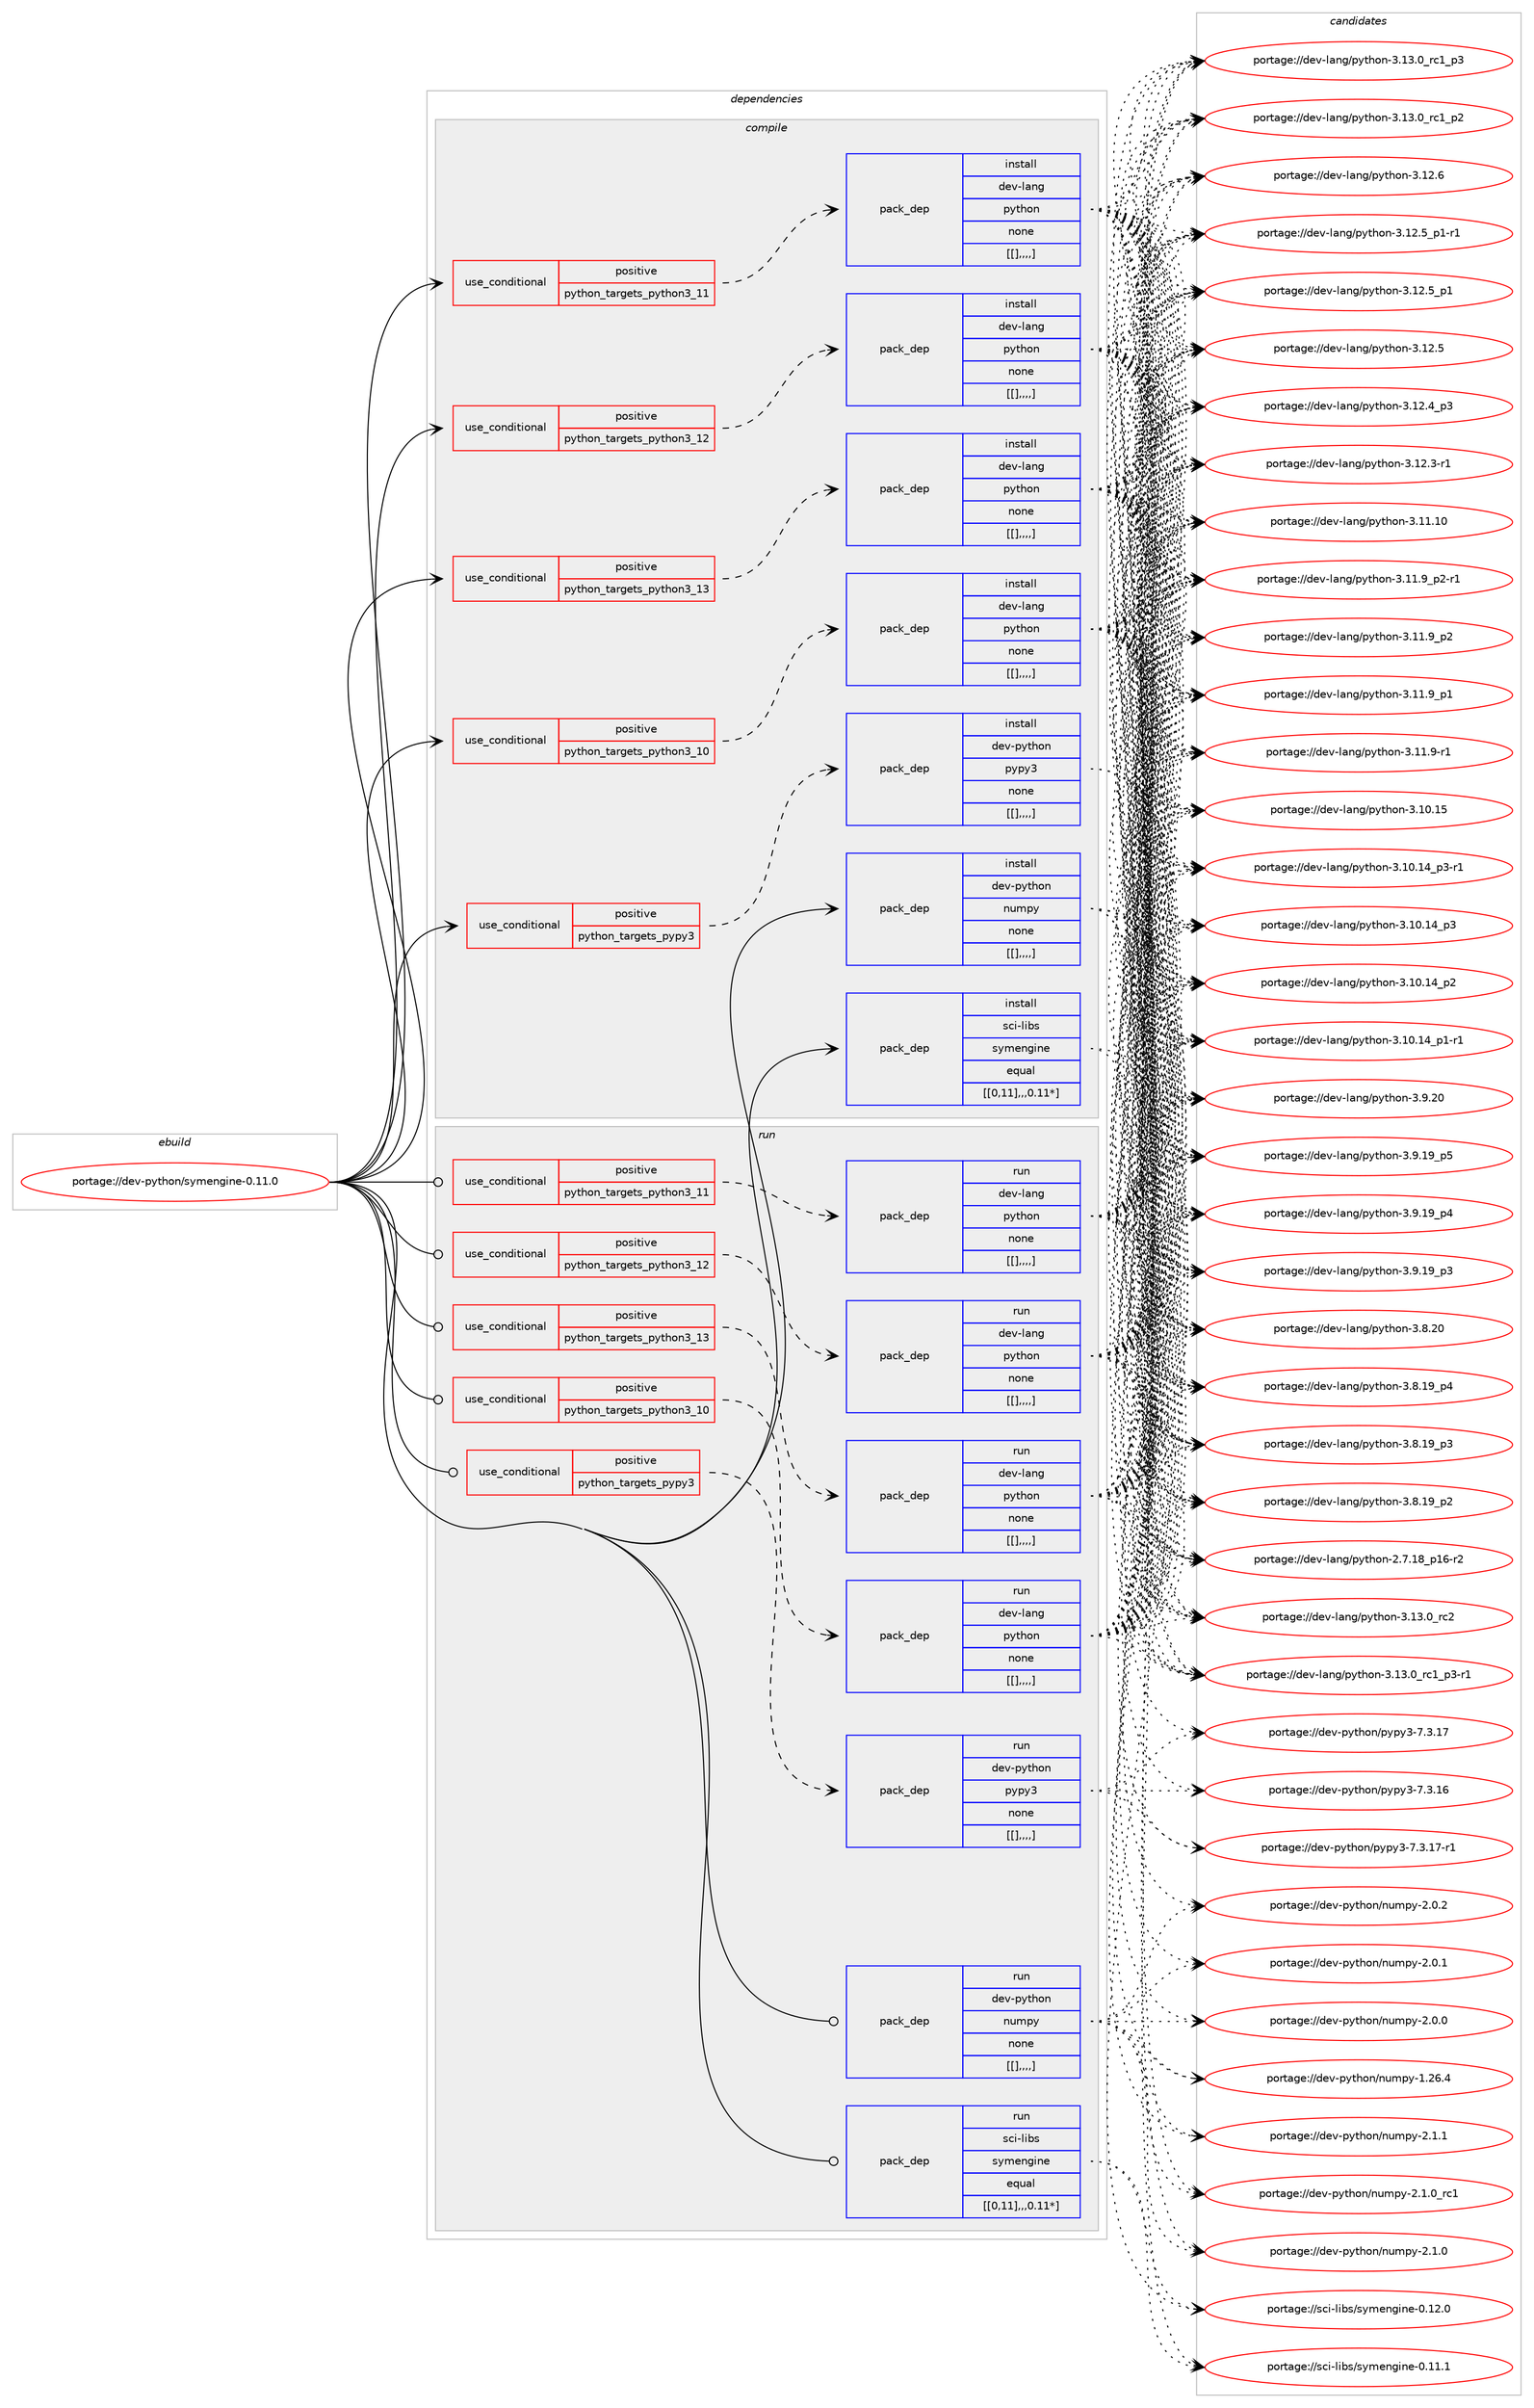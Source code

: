 digraph prolog {

# *************
# Graph options
# *************

newrank=true;
concentrate=true;
compound=true;
graph [rankdir=LR,fontname=Helvetica,fontsize=10,ranksep=1.5];#, ranksep=2.5, nodesep=0.2];
edge  [arrowhead=vee];
node  [fontname=Helvetica,fontsize=10];

# **********
# The ebuild
# **********

subgraph cluster_leftcol {
color=gray;
label=<<i>ebuild</i>>;
id [label="portage://dev-python/symengine-0.11.0", color=red, width=4, href="../dev-python/symengine-0.11.0.svg"];
}

# ****************
# The dependencies
# ****************

subgraph cluster_midcol {
color=gray;
label=<<i>dependencies</i>>;
subgraph cluster_compile {
fillcolor="#eeeeee";
style=filled;
label=<<i>compile</i>>;
subgraph cond41300 {
dependency167318 [label=<<TABLE BORDER="0" CELLBORDER="1" CELLSPACING="0" CELLPADDING="4"><TR><TD ROWSPAN="3" CELLPADDING="10">use_conditional</TD></TR><TR><TD>positive</TD></TR><TR><TD>python_targets_pypy3</TD></TR></TABLE>>, shape=none, color=red];
subgraph pack124757 {
dependency167319 [label=<<TABLE BORDER="0" CELLBORDER="1" CELLSPACING="0" CELLPADDING="4" WIDTH="220"><TR><TD ROWSPAN="6" CELLPADDING="30">pack_dep</TD></TR><TR><TD WIDTH="110">install</TD></TR><TR><TD>dev-python</TD></TR><TR><TD>pypy3</TD></TR><TR><TD>none</TD></TR><TR><TD>[[],,,,]</TD></TR></TABLE>>, shape=none, color=blue];
}
dependency167318:e -> dependency167319:w [weight=20,style="dashed",arrowhead="vee"];
}
id:e -> dependency167318:w [weight=20,style="solid",arrowhead="vee"];
subgraph cond41301 {
dependency167320 [label=<<TABLE BORDER="0" CELLBORDER="1" CELLSPACING="0" CELLPADDING="4"><TR><TD ROWSPAN="3" CELLPADDING="10">use_conditional</TD></TR><TR><TD>positive</TD></TR><TR><TD>python_targets_python3_10</TD></TR></TABLE>>, shape=none, color=red];
subgraph pack124758 {
dependency167321 [label=<<TABLE BORDER="0" CELLBORDER="1" CELLSPACING="0" CELLPADDING="4" WIDTH="220"><TR><TD ROWSPAN="6" CELLPADDING="30">pack_dep</TD></TR><TR><TD WIDTH="110">install</TD></TR><TR><TD>dev-lang</TD></TR><TR><TD>python</TD></TR><TR><TD>none</TD></TR><TR><TD>[[],,,,]</TD></TR></TABLE>>, shape=none, color=blue];
}
dependency167320:e -> dependency167321:w [weight=20,style="dashed",arrowhead="vee"];
}
id:e -> dependency167320:w [weight=20,style="solid",arrowhead="vee"];
subgraph cond41302 {
dependency167322 [label=<<TABLE BORDER="0" CELLBORDER="1" CELLSPACING="0" CELLPADDING="4"><TR><TD ROWSPAN="3" CELLPADDING="10">use_conditional</TD></TR><TR><TD>positive</TD></TR><TR><TD>python_targets_python3_11</TD></TR></TABLE>>, shape=none, color=red];
subgraph pack124759 {
dependency167323 [label=<<TABLE BORDER="0" CELLBORDER="1" CELLSPACING="0" CELLPADDING="4" WIDTH="220"><TR><TD ROWSPAN="6" CELLPADDING="30">pack_dep</TD></TR><TR><TD WIDTH="110">install</TD></TR><TR><TD>dev-lang</TD></TR><TR><TD>python</TD></TR><TR><TD>none</TD></TR><TR><TD>[[],,,,]</TD></TR></TABLE>>, shape=none, color=blue];
}
dependency167322:e -> dependency167323:w [weight=20,style="dashed",arrowhead="vee"];
}
id:e -> dependency167322:w [weight=20,style="solid",arrowhead="vee"];
subgraph cond41303 {
dependency167324 [label=<<TABLE BORDER="0" CELLBORDER="1" CELLSPACING="0" CELLPADDING="4"><TR><TD ROWSPAN="3" CELLPADDING="10">use_conditional</TD></TR><TR><TD>positive</TD></TR><TR><TD>python_targets_python3_12</TD></TR></TABLE>>, shape=none, color=red];
subgraph pack124760 {
dependency167325 [label=<<TABLE BORDER="0" CELLBORDER="1" CELLSPACING="0" CELLPADDING="4" WIDTH="220"><TR><TD ROWSPAN="6" CELLPADDING="30">pack_dep</TD></TR><TR><TD WIDTH="110">install</TD></TR><TR><TD>dev-lang</TD></TR><TR><TD>python</TD></TR><TR><TD>none</TD></TR><TR><TD>[[],,,,]</TD></TR></TABLE>>, shape=none, color=blue];
}
dependency167324:e -> dependency167325:w [weight=20,style="dashed",arrowhead="vee"];
}
id:e -> dependency167324:w [weight=20,style="solid",arrowhead="vee"];
subgraph cond41304 {
dependency167326 [label=<<TABLE BORDER="0" CELLBORDER="1" CELLSPACING="0" CELLPADDING="4"><TR><TD ROWSPAN="3" CELLPADDING="10">use_conditional</TD></TR><TR><TD>positive</TD></TR><TR><TD>python_targets_python3_13</TD></TR></TABLE>>, shape=none, color=red];
subgraph pack124761 {
dependency167327 [label=<<TABLE BORDER="0" CELLBORDER="1" CELLSPACING="0" CELLPADDING="4" WIDTH="220"><TR><TD ROWSPAN="6" CELLPADDING="30">pack_dep</TD></TR><TR><TD WIDTH="110">install</TD></TR><TR><TD>dev-lang</TD></TR><TR><TD>python</TD></TR><TR><TD>none</TD></TR><TR><TD>[[],,,,]</TD></TR></TABLE>>, shape=none, color=blue];
}
dependency167326:e -> dependency167327:w [weight=20,style="dashed",arrowhead="vee"];
}
id:e -> dependency167326:w [weight=20,style="solid",arrowhead="vee"];
subgraph pack124762 {
dependency167328 [label=<<TABLE BORDER="0" CELLBORDER="1" CELLSPACING="0" CELLPADDING="4" WIDTH="220"><TR><TD ROWSPAN="6" CELLPADDING="30">pack_dep</TD></TR><TR><TD WIDTH="110">install</TD></TR><TR><TD>dev-python</TD></TR><TR><TD>numpy</TD></TR><TR><TD>none</TD></TR><TR><TD>[[],,,,]</TD></TR></TABLE>>, shape=none, color=blue];
}
id:e -> dependency167328:w [weight=20,style="solid",arrowhead="vee"];
subgraph pack124763 {
dependency167329 [label=<<TABLE BORDER="0" CELLBORDER="1" CELLSPACING="0" CELLPADDING="4" WIDTH="220"><TR><TD ROWSPAN="6" CELLPADDING="30">pack_dep</TD></TR><TR><TD WIDTH="110">install</TD></TR><TR><TD>sci-libs</TD></TR><TR><TD>symengine</TD></TR><TR><TD>equal</TD></TR><TR><TD>[[0,11],,,0.11*]</TD></TR></TABLE>>, shape=none, color=blue];
}
id:e -> dependency167329:w [weight=20,style="solid",arrowhead="vee"];
}
subgraph cluster_compileandrun {
fillcolor="#eeeeee";
style=filled;
label=<<i>compile and run</i>>;
}
subgraph cluster_run {
fillcolor="#eeeeee";
style=filled;
label=<<i>run</i>>;
subgraph cond41305 {
dependency167330 [label=<<TABLE BORDER="0" CELLBORDER="1" CELLSPACING="0" CELLPADDING="4"><TR><TD ROWSPAN="3" CELLPADDING="10">use_conditional</TD></TR><TR><TD>positive</TD></TR><TR><TD>python_targets_pypy3</TD></TR></TABLE>>, shape=none, color=red];
subgraph pack124764 {
dependency167331 [label=<<TABLE BORDER="0" CELLBORDER="1" CELLSPACING="0" CELLPADDING="4" WIDTH="220"><TR><TD ROWSPAN="6" CELLPADDING="30">pack_dep</TD></TR><TR><TD WIDTH="110">run</TD></TR><TR><TD>dev-python</TD></TR><TR><TD>pypy3</TD></TR><TR><TD>none</TD></TR><TR><TD>[[],,,,]</TD></TR></TABLE>>, shape=none, color=blue];
}
dependency167330:e -> dependency167331:w [weight=20,style="dashed",arrowhead="vee"];
}
id:e -> dependency167330:w [weight=20,style="solid",arrowhead="odot"];
subgraph cond41306 {
dependency167332 [label=<<TABLE BORDER="0" CELLBORDER="1" CELLSPACING="0" CELLPADDING="4"><TR><TD ROWSPAN="3" CELLPADDING="10">use_conditional</TD></TR><TR><TD>positive</TD></TR><TR><TD>python_targets_python3_10</TD></TR></TABLE>>, shape=none, color=red];
subgraph pack124765 {
dependency167333 [label=<<TABLE BORDER="0" CELLBORDER="1" CELLSPACING="0" CELLPADDING="4" WIDTH="220"><TR><TD ROWSPAN="6" CELLPADDING="30">pack_dep</TD></TR><TR><TD WIDTH="110">run</TD></TR><TR><TD>dev-lang</TD></TR><TR><TD>python</TD></TR><TR><TD>none</TD></TR><TR><TD>[[],,,,]</TD></TR></TABLE>>, shape=none, color=blue];
}
dependency167332:e -> dependency167333:w [weight=20,style="dashed",arrowhead="vee"];
}
id:e -> dependency167332:w [weight=20,style="solid",arrowhead="odot"];
subgraph cond41307 {
dependency167334 [label=<<TABLE BORDER="0" CELLBORDER="1" CELLSPACING="0" CELLPADDING="4"><TR><TD ROWSPAN="3" CELLPADDING="10">use_conditional</TD></TR><TR><TD>positive</TD></TR><TR><TD>python_targets_python3_11</TD></TR></TABLE>>, shape=none, color=red];
subgraph pack124766 {
dependency167335 [label=<<TABLE BORDER="0" CELLBORDER="1" CELLSPACING="0" CELLPADDING="4" WIDTH="220"><TR><TD ROWSPAN="6" CELLPADDING="30">pack_dep</TD></TR><TR><TD WIDTH="110">run</TD></TR><TR><TD>dev-lang</TD></TR><TR><TD>python</TD></TR><TR><TD>none</TD></TR><TR><TD>[[],,,,]</TD></TR></TABLE>>, shape=none, color=blue];
}
dependency167334:e -> dependency167335:w [weight=20,style="dashed",arrowhead="vee"];
}
id:e -> dependency167334:w [weight=20,style="solid",arrowhead="odot"];
subgraph cond41308 {
dependency167336 [label=<<TABLE BORDER="0" CELLBORDER="1" CELLSPACING="0" CELLPADDING="4"><TR><TD ROWSPAN="3" CELLPADDING="10">use_conditional</TD></TR><TR><TD>positive</TD></TR><TR><TD>python_targets_python3_12</TD></TR></TABLE>>, shape=none, color=red];
subgraph pack124767 {
dependency167337 [label=<<TABLE BORDER="0" CELLBORDER="1" CELLSPACING="0" CELLPADDING="4" WIDTH="220"><TR><TD ROWSPAN="6" CELLPADDING="30">pack_dep</TD></TR><TR><TD WIDTH="110">run</TD></TR><TR><TD>dev-lang</TD></TR><TR><TD>python</TD></TR><TR><TD>none</TD></TR><TR><TD>[[],,,,]</TD></TR></TABLE>>, shape=none, color=blue];
}
dependency167336:e -> dependency167337:w [weight=20,style="dashed",arrowhead="vee"];
}
id:e -> dependency167336:w [weight=20,style="solid",arrowhead="odot"];
subgraph cond41309 {
dependency167338 [label=<<TABLE BORDER="0" CELLBORDER="1" CELLSPACING="0" CELLPADDING="4"><TR><TD ROWSPAN="3" CELLPADDING="10">use_conditional</TD></TR><TR><TD>positive</TD></TR><TR><TD>python_targets_python3_13</TD></TR></TABLE>>, shape=none, color=red];
subgraph pack124768 {
dependency167339 [label=<<TABLE BORDER="0" CELLBORDER="1" CELLSPACING="0" CELLPADDING="4" WIDTH="220"><TR><TD ROWSPAN="6" CELLPADDING="30">pack_dep</TD></TR><TR><TD WIDTH="110">run</TD></TR><TR><TD>dev-lang</TD></TR><TR><TD>python</TD></TR><TR><TD>none</TD></TR><TR><TD>[[],,,,]</TD></TR></TABLE>>, shape=none, color=blue];
}
dependency167338:e -> dependency167339:w [weight=20,style="dashed",arrowhead="vee"];
}
id:e -> dependency167338:w [weight=20,style="solid",arrowhead="odot"];
subgraph pack124769 {
dependency167340 [label=<<TABLE BORDER="0" CELLBORDER="1" CELLSPACING="0" CELLPADDING="4" WIDTH="220"><TR><TD ROWSPAN="6" CELLPADDING="30">pack_dep</TD></TR><TR><TD WIDTH="110">run</TD></TR><TR><TD>dev-python</TD></TR><TR><TD>numpy</TD></TR><TR><TD>none</TD></TR><TR><TD>[[],,,,]</TD></TR></TABLE>>, shape=none, color=blue];
}
id:e -> dependency167340:w [weight=20,style="solid",arrowhead="odot"];
subgraph pack124770 {
dependency167341 [label=<<TABLE BORDER="0" CELLBORDER="1" CELLSPACING="0" CELLPADDING="4" WIDTH="220"><TR><TD ROWSPAN="6" CELLPADDING="30">pack_dep</TD></TR><TR><TD WIDTH="110">run</TD></TR><TR><TD>sci-libs</TD></TR><TR><TD>symengine</TD></TR><TR><TD>equal</TD></TR><TR><TD>[[0,11],,,0.11*]</TD></TR></TABLE>>, shape=none, color=blue];
}
id:e -> dependency167341:w [weight=20,style="solid",arrowhead="odot"];
}
}

# **************
# The candidates
# **************

subgraph cluster_choices {
rank=same;
color=gray;
label=<<i>candidates</i>>;

subgraph choice124757 {
color=black;
nodesep=1;
choice100101118451121211161041111104711212111212151455546514649554511449 [label="portage://dev-python/pypy3-7.3.17-r1", color=red, width=4,href="../dev-python/pypy3-7.3.17-r1.svg"];
choice10010111845112121116104111110471121211121215145554651464955 [label="portage://dev-python/pypy3-7.3.17", color=red, width=4,href="../dev-python/pypy3-7.3.17.svg"];
choice10010111845112121116104111110471121211121215145554651464954 [label="portage://dev-python/pypy3-7.3.16", color=red, width=4,href="../dev-python/pypy3-7.3.16.svg"];
dependency167319:e -> choice100101118451121211161041111104711212111212151455546514649554511449:w [style=dotted,weight="100"];
dependency167319:e -> choice10010111845112121116104111110471121211121215145554651464955:w [style=dotted,weight="100"];
dependency167319:e -> choice10010111845112121116104111110471121211121215145554651464954:w [style=dotted,weight="100"];
}
subgraph choice124758 {
color=black;
nodesep=1;
choice10010111845108971101034711212111610411111045514649514648951149950 [label="portage://dev-lang/python-3.13.0_rc2", color=red, width=4,href="../dev-lang/python-3.13.0_rc2.svg"];
choice1001011184510897110103471121211161041111104551464951464895114994995112514511449 [label="portage://dev-lang/python-3.13.0_rc1_p3-r1", color=red, width=4,href="../dev-lang/python-3.13.0_rc1_p3-r1.svg"];
choice100101118451089711010347112121116104111110455146495146489511499499511251 [label="portage://dev-lang/python-3.13.0_rc1_p3", color=red, width=4,href="../dev-lang/python-3.13.0_rc1_p3.svg"];
choice100101118451089711010347112121116104111110455146495146489511499499511250 [label="portage://dev-lang/python-3.13.0_rc1_p2", color=red, width=4,href="../dev-lang/python-3.13.0_rc1_p2.svg"];
choice10010111845108971101034711212111610411111045514649504654 [label="portage://dev-lang/python-3.12.6", color=red, width=4,href="../dev-lang/python-3.12.6.svg"];
choice1001011184510897110103471121211161041111104551464950465395112494511449 [label="portage://dev-lang/python-3.12.5_p1-r1", color=red, width=4,href="../dev-lang/python-3.12.5_p1-r1.svg"];
choice100101118451089711010347112121116104111110455146495046539511249 [label="portage://dev-lang/python-3.12.5_p1", color=red, width=4,href="../dev-lang/python-3.12.5_p1.svg"];
choice10010111845108971101034711212111610411111045514649504653 [label="portage://dev-lang/python-3.12.5", color=red, width=4,href="../dev-lang/python-3.12.5.svg"];
choice100101118451089711010347112121116104111110455146495046529511251 [label="portage://dev-lang/python-3.12.4_p3", color=red, width=4,href="../dev-lang/python-3.12.4_p3.svg"];
choice100101118451089711010347112121116104111110455146495046514511449 [label="portage://dev-lang/python-3.12.3-r1", color=red, width=4,href="../dev-lang/python-3.12.3-r1.svg"];
choice1001011184510897110103471121211161041111104551464949464948 [label="portage://dev-lang/python-3.11.10", color=red, width=4,href="../dev-lang/python-3.11.10.svg"];
choice1001011184510897110103471121211161041111104551464949465795112504511449 [label="portage://dev-lang/python-3.11.9_p2-r1", color=red, width=4,href="../dev-lang/python-3.11.9_p2-r1.svg"];
choice100101118451089711010347112121116104111110455146494946579511250 [label="portage://dev-lang/python-3.11.9_p2", color=red, width=4,href="../dev-lang/python-3.11.9_p2.svg"];
choice100101118451089711010347112121116104111110455146494946579511249 [label="portage://dev-lang/python-3.11.9_p1", color=red, width=4,href="../dev-lang/python-3.11.9_p1.svg"];
choice100101118451089711010347112121116104111110455146494946574511449 [label="portage://dev-lang/python-3.11.9-r1", color=red, width=4,href="../dev-lang/python-3.11.9-r1.svg"];
choice1001011184510897110103471121211161041111104551464948464953 [label="portage://dev-lang/python-3.10.15", color=red, width=4,href="../dev-lang/python-3.10.15.svg"];
choice100101118451089711010347112121116104111110455146494846495295112514511449 [label="portage://dev-lang/python-3.10.14_p3-r1", color=red, width=4,href="../dev-lang/python-3.10.14_p3-r1.svg"];
choice10010111845108971101034711212111610411111045514649484649529511251 [label="portage://dev-lang/python-3.10.14_p3", color=red, width=4,href="../dev-lang/python-3.10.14_p3.svg"];
choice10010111845108971101034711212111610411111045514649484649529511250 [label="portage://dev-lang/python-3.10.14_p2", color=red, width=4,href="../dev-lang/python-3.10.14_p2.svg"];
choice100101118451089711010347112121116104111110455146494846495295112494511449 [label="portage://dev-lang/python-3.10.14_p1-r1", color=red, width=4,href="../dev-lang/python-3.10.14_p1-r1.svg"];
choice10010111845108971101034711212111610411111045514657465048 [label="portage://dev-lang/python-3.9.20", color=red, width=4,href="../dev-lang/python-3.9.20.svg"];
choice100101118451089711010347112121116104111110455146574649579511253 [label="portage://dev-lang/python-3.9.19_p5", color=red, width=4,href="../dev-lang/python-3.9.19_p5.svg"];
choice100101118451089711010347112121116104111110455146574649579511252 [label="portage://dev-lang/python-3.9.19_p4", color=red, width=4,href="../dev-lang/python-3.9.19_p4.svg"];
choice100101118451089711010347112121116104111110455146574649579511251 [label="portage://dev-lang/python-3.9.19_p3", color=red, width=4,href="../dev-lang/python-3.9.19_p3.svg"];
choice10010111845108971101034711212111610411111045514656465048 [label="portage://dev-lang/python-3.8.20", color=red, width=4,href="../dev-lang/python-3.8.20.svg"];
choice100101118451089711010347112121116104111110455146564649579511252 [label="portage://dev-lang/python-3.8.19_p4", color=red, width=4,href="../dev-lang/python-3.8.19_p4.svg"];
choice100101118451089711010347112121116104111110455146564649579511251 [label="portage://dev-lang/python-3.8.19_p3", color=red, width=4,href="../dev-lang/python-3.8.19_p3.svg"];
choice100101118451089711010347112121116104111110455146564649579511250 [label="portage://dev-lang/python-3.8.19_p2", color=red, width=4,href="../dev-lang/python-3.8.19_p2.svg"];
choice100101118451089711010347112121116104111110455046554649569511249544511450 [label="portage://dev-lang/python-2.7.18_p16-r2", color=red, width=4,href="../dev-lang/python-2.7.18_p16-r2.svg"];
dependency167321:e -> choice10010111845108971101034711212111610411111045514649514648951149950:w [style=dotted,weight="100"];
dependency167321:e -> choice1001011184510897110103471121211161041111104551464951464895114994995112514511449:w [style=dotted,weight="100"];
dependency167321:e -> choice100101118451089711010347112121116104111110455146495146489511499499511251:w [style=dotted,weight="100"];
dependency167321:e -> choice100101118451089711010347112121116104111110455146495146489511499499511250:w [style=dotted,weight="100"];
dependency167321:e -> choice10010111845108971101034711212111610411111045514649504654:w [style=dotted,weight="100"];
dependency167321:e -> choice1001011184510897110103471121211161041111104551464950465395112494511449:w [style=dotted,weight="100"];
dependency167321:e -> choice100101118451089711010347112121116104111110455146495046539511249:w [style=dotted,weight="100"];
dependency167321:e -> choice10010111845108971101034711212111610411111045514649504653:w [style=dotted,weight="100"];
dependency167321:e -> choice100101118451089711010347112121116104111110455146495046529511251:w [style=dotted,weight="100"];
dependency167321:e -> choice100101118451089711010347112121116104111110455146495046514511449:w [style=dotted,weight="100"];
dependency167321:e -> choice1001011184510897110103471121211161041111104551464949464948:w [style=dotted,weight="100"];
dependency167321:e -> choice1001011184510897110103471121211161041111104551464949465795112504511449:w [style=dotted,weight="100"];
dependency167321:e -> choice100101118451089711010347112121116104111110455146494946579511250:w [style=dotted,weight="100"];
dependency167321:e -> choice100101118451089711010347112121116104111110455146494946579511249:w [style=dotted,weight="100"];
dependency167321:e -> choice100101118451089711010347112121116104111110455146494946574511449:w [style=dotted,weight="100"];
dependency167321:e -> choice1001011184510897110103471121211161041111104551464948464953:w [style=dotted,weight="100"];
dependency167321:e -> choice100101118451089711010347112121116104111110455146494846495295112514511449:w [style=dotted,weight="100"];
dependency167321:e -> choice10010111845108971101034711212111610411111045514649484649529511251:w [style=dotted,weight="100"];
dependency167321:e -> choice10010111845108971101034711212111610411111045514649484649529511250:w [style=dotted,weight="100"];
dependency167321:e -> choice100101118451089711010347112121116104111110455146494846495295112494511449:w [style=dotted,weight="100"];
dependency167321:e -> choice10010111845108971101034711212111610411111045514657465048:w [style=dotted,weight="100"];
dependency167321:e -> choice100101118451089711010347112121116104111110455146574649579511253:w [style=dotted,weight="100"];
dependency167321:e -> choice100101118451089711010347112121116104111110455146574649579511252:w [style=dotted,weight="100"];
dependency167321:e -> choice100101118451089711010347112121116104111110455146574649579511251:w [style=dotted,weight="100"];
dependency167321:e -> choice10010111845108971101034711212111610411111045514656465048:w [style=dotted,weight="100"];
dependency167321:e -> choice100101118451089711010347112121116104111110455146564649579511252:w [style=dotted,weight="100"];
dependency167321:e -> choice100101118451089711010347112121116104111110455146564649579511251:w [style=dotted,weight="100"];
dependency167321:e -> choice100101118451089711010347112121116104111110455146564649579511250:w [style=dotted,weight="100"];
dependency167321:e -> choice100101118451089711010347112121116104111110455046554649569511249544511450:w [style=dotted,weight="100"];
}
subgraph choice124759 {
color=black;
nodesep=1;
choice10010111845108971101034711212111610411111045514649514648951149950 [label="portage://dev-lang/python-3.13.0_rc2", color=red, width=4,href="../dev-lang/python-3.13.0_rc2.svg"];
choice1001011184510897110103471121211161041111104551464951464895114994995112514511449 [label="portage://dev-lang/python-3.13.0_rc1_p3-r1", color=red, width=4,href="../dev-lang/python-3.13.0_rc1_p3-r1.svg"];
choice100101118451089711010347112121116104111110455146495146489511499499511251 [label="portage://dev-lang/python-3.13.0_rc1_p3", color=red, width=4,href="../dev-lang/python-3.13.0_rc1_p3.svg"];
choice100101118451089711010347112121116104111110455146495146489511499499511250 [label="portage://dev-lang/python-3.13.0_rc1_p2", color=red, width=4,href="../dev-lang/python-3.13.0_rc1_p2.svg"];
choice10010111845108971101034711212111610411111045514649504654 [label="portage://dev-lang/python-3.12.6", color=red, width=4,href="../dev-lang/python-3.12.6.svg"];
choice1001011184510897110103471121211161041111104551464950465395112494511449 [label="portage://dev-lang/python-3.12.5_p1-r1", color=red, width=4,href="../dev-lang/python-3.12.5_p1-r1.svg"];
choice100101118451089711010347112121116104111110455146495046539511249 [label="portage://dev-lang/python-3.12.5_p1", color=red, width=4,href="../dev-lang/python-3.12.5_p1.svg"];
choice10010111845108971101034711212111610411111045514649504653 [label="portage://dev-lang/python-3.12.5", color=red, width=4,href="../dev-lang/python-3.12.5.svg"];
choice100101118451089711010347112121116104111110455146495046529511251 [label="portage://dev-lang/python-3.12.4_p3", color=red, width=4,href="../dev-lang/python-3.12.4_p3.svg"];
choice100101118451089711010347112121116104111110455146495046514511449 [label="portage://dev-lang/python-3.12.3-r1", color=red, width=4,href="../dev-lang/python-3.12.3-r1.svg"];
choice1001011184510897110103471121211161041111104551464949464948 [label="portage://dev-lang/python-3.11.10", color=red, width=4,href="../dev-lang/python-3.11.10.svg"];
choice1001011184510897110103471121211161041111104551464949465795112504511449 [label="portage://dev-lang/python-3.11.9_p2-r1", color=red, width=4,href="../dev-lang/python-3.11.9_p2-r1.svg"];
choice100101118451089711010347112121116104111110455146494946579511250 [label="portage://dev-lang/python-3.11.9_p2", color=red, width=4,href="../dev-lang/python-3.11.9_p2.svg"];
choice100101118451089711010347112121116104111110455146494946579511249 [label="portage://dev-lang/python-3.11.9_p1", color=red, width=4,href="../dev-lang/python-3.11.9_p1.svg"];
choice100101118451089711010347112121116104111110455146494946574511449 [label="portage://dev-lang/python-3.11.9-r1", color=red, width=4,href="../dev-lang/python-3.11.9-r1.svg"];
choice1001011184510897110103471121211161041111104551464948464953 [label="portage://dev-lang/python-3.10.15", color=red, width=4,href="../dev-lang/python-3.10.15.svg"];
choice100101118451089711010347112121116104111110455146494846495295112514511449 [label="portage://dev-lang/python-3.10.14_p3-r1", color=red, width=4,href="../dev-lang/python-3.10.14_p3-r1.svg"];
choice10010111845108971101034711212111610411111045514649484649529511251 [label="portage://dev-lang/python-3.10.14_p3", color=red, width=4,href="../dev-lang/python-3.10.14_p3.svg"];
choice10010111845108971101034711212111610411111045514649484649529511250 [label="portage://dev-lang/python-3.10.14_p2", color=red, width=4,href="../dev-lang/python-3.10.14_p2.svg"];
choice100101118451089711010347112121116104111110455146494846495295112494511449 [label="portage://dev-lang/python-3.10.14_p1-r1", color=red, width=4,href="../dev-lang/python-3.10.14_p1-r1.svg"];
choice10010111845108971101034711212111610411111045514657465048 [label="portage://dev-lang/python-3.9.20", color=red, width=4,href="../dev-lang/python-3.9.20.svg"];
choice100101118451089711010347112121116104111110455146574649579511253 [label="portage://dev-lang/python-3.9.19_p5", color=red, width=4,href="../dev-lang/python-3.9.19_p5.svg"];
choice100101118451089711010347112121116104111110455146574649579511252 [label="portage://dev-lang/python-3.9.19_p4", color=red, width=4,href="../dev-lang/python-3.9.19_p4.svg"];
choice100101118451089711010347112121116104111110455146574649579511251 [label="portage://dev-lang/python-3.9.19_p3", color=red, width=4,href="../dev-lang/python-3.9.19_p3.svg"];
choice10010111845108971101034711212111610411111045514656465048 [label="portage://dev-lang/python-3.8.20", color=red, width=4,href="../dev-lang/python-3.8.20.svg"];
choice100101118451089711010347112121116104111110455146564649579511252 [label="portage://dev-lang/python-3.8.19_p4", color=red, width=4,href="../dev-lang/python-3.8.19_p4.svg"];
choice100101118451089711010347112121116104111110455146564649579511251 [label="portage://dev-lang/python-3.8.19_p3", color=red, width=4,href="../dev-lang/python-3.8.19_p3.svg"];
choice100101118451089711010347112121116104111110455146564649579511250 [label="portage://dev-lang/python-3.8.19_p2", color=red, width=4,href="../dev-lang/python-3.8.19_p2.svg"];
choice100101118451089711010347112121116104111110455046554649569511249544511450 [label="portage://dev-lang/python-2.7.18_p16-r2", color=red, width=4,href="../dev-lang/python-2.7.18_p16-r2.svg"];
dependency167323:e -> choice10010111845108971101034711212111610411111045514649514648951149950:w [style=dotted,weight="100"];
dependency167323:e -> choice1001011184510897110103471121211161041111104551464951464895114994995112514511449:w [style=dotted,weight="100"];
dependency167323:e -> choice100101118451089711010347112121116104111110455146495146489511499499511251:w [style=dotted,weight="100"];
dependency167323:e -> choice100101118451089711010347112121116104111110455146495146489511499499511250:w [style=dotted,weight="100"];
dependency167323:e -> choice10010111845108971101034711212111610411111045514649504654:w [style=dotted,weight="100"];
dependency167323:e -> choice1001011184510897110103471121211161041111104551464950465395112494511449:w [style=dotted,weight="100"];
dependency167323:e -> choice100101118451089711010347112121116104111110455146495046539511249:w [style=dotted,weight="100"];
dependency167323:e -> choice10010111845108971101034711212111610411111045514649504653:w [style=dotted,weight="100"];
dependency167323:e -> choice100101118451089711010347112121116104111110455146495046529511251:w [style=dotted,weight="100"];
dependency167323:e -> choice100101118451089711010347112121116104111110455146495046514511449:w [style=dotted,weight="100"];
dependency167323:e -> choice1001011184510897110103471121211161041111104551464949464948:w [style=dotted,weight="100"];
dependency167323:e -> choice1001011184510897110103471121211161041111104551464949465795112504511449:w [style=dotted,weight="100"];
dependency167323:e -> choice100101118451089711010347112121116104111110455146494946579511250:w [style=dotted,weight="100"];
dependency167323:e -> choice100101118451089711010347112121116104111110455146494946579511249:w [style=dotted,weight="100"];
dependency167323:e -> choice100101118451089711010347112121116104111110455146494946574511449:w [style=dotted,weight="100"];
dependency167323:e -> choice1001011184510897110103471121211161041111104551464948464953:w [style=dotted,weight="100"];
dependency167323:e -> choice100101118451089711010347112121116104111110455146494846495295112514511449:w [style=dotted,weight="100"];
dependency167323:e -> choice10010111845108971101034711212111610411111045514649484649529511251:w [style=dotted,weight="100"];
dependency167323:e -> choice10010111845108971101034711212111610411111045514649484649529511250:w [style=dotted,weight="100"];
dependency167323:e -> choice100101118451089711010347112121116104111110455146494846495295112494511449:w [style=dotted,weight="100"];
dependency167323:e -> choice10010111845108971101034711212111610411111045514657465048:w [style=dotted,weight="100"];
dependency167323:e -> choice100101118451089711010347112121116104111110455146574649579511253:w [style=dotted,weight="100"];
dependency167323:e -> choice100101118451089711010347112121116104111110455146574649579511252:w [style=dotted,weight="100"];
dependency167323:e -> choice100101118451089711010347112121116104111110455146574649579511251:w [style=dotted,weight="100"];
dependency167323:e -> choice10010111845108971101034711212111610411111045514656465048:w [style=dotted,weight="100"];
dependency167323:e -> choice100101118451089711010347112121116104111110455146564649579511252:w [style=dotted,weight="100"];
dependency167323:e -> choice100101118451089711010347112121116104111110455146564649579511251:w [style=dotted,weight="100"];
dependency167323:e -> choice100101118451089711010347112121116104111110455146564649579511250:w [style=dotted,weight="100"];
dependency167323:e -> choice100101118451089711010347112121116104111110455046554649569511249544511450:w [style=dotted,weight="100"];
}
subgraph choice124760 {
color=black;
nodesep=1;
choice10010111845108971101034711212111610411111045514649514648951149950 [label="portage://dev-lang/python-3.13.0_rc2", color=red, width=4,href="../dev-lang/python-3.13.0_rc2.svg"];
choice1001011184510897110103471121211161041111104551464951464895114994995112514511449 [label="portage://dev-lang/python-3.13.0_rc1_p3-r1", color=red, width=4,href="../dev-lang/python-3.13.0_rc1_p3-r1.svg"];
choice100101118451089711010347112121116104111110455146495146489511499499511251 [label="portage://dev-lang/python-3.13.0_rc1_p3", color=red, width=4,href="../dev-lang/python-3.13.0_rc1_p3.svg"];
choice100101118451089711010347112121116104111110455146495146489511499499511250 [label="portage://dev-lang/python-3.13.0_rc1_p2", color=red, width=4,href="../dev-lang/python-3.13.0_rc1_p2.svg"];
choice10010111845108971101034711212111610411111045514649504654 [label="portage://dev-lang/python-3.12.6", color=red, width=4,href="../dev-lang/python-3.12.6.svg"];
choice1001011184510897110103471121211161041111104551464950465395112494511449 [label="portage://dev-lang/python-3.12.5_p1-r1", color=red, width=4,href="../dev-lang/python-3.12.5_p1-r1.svg"];
choice100101118451089711010347112121116104111110455146495046539511249 [label="portage://dev-lang/python-3.12.5_p1", color=red, width=4,href="../dev-lang/python-3.12.5_p1.svg"];
choice10010111845108971101034711212111610411111045514649504653 [label="portage://dev-lang/python-3.12.5", color=red, width=4,href="../dev-lang/python-3.12.5.svg"];
choice100101118451089711010347112121116104111110455146495046529511251 [label="portage://dev-lang/python-3.12.4_p3", color=red, width=4,href="../dev-lang/python-3.12.4_p3.svg"];
choice100101118451089711010347112121116104111110455146495046514511449 [label="portage://dev-lang/python-3.12.3-r1", color=red, width=4,href="../dev-lang/python-3.12.3-r1.svg"];
choice1001011184510897110103471121211161041111104551464949464948 [label="portage://dev-lang/python-3.11.10", color=red, width=4,href="../dev-lang/python-3.11.10.svg"];
choice1001011184510897110103471121211161041111104551464949465795112504511449 [label="portage://dev-lang/python-3.11.9_p2-r1", color=red, width=4,href="../dev-lang/python-3.11.9_p2-r1.svg"];
choice100101118451089711010347112121116104111110455146494946579511250 [label="portage://dev-lang/python-3.11.9_p2", color=red, width=4,href="../dev-lang/python-3.11.9_p2.svg"];
choice100101118451089711010347112121116104111110455146494946579511249 [label="portage://dev-lang/python-3.11.9_p1", color=red, width=4,href="../dev-lang/python-3.11.9_p1.svg"];
choice100101118451089711010347112121116104111110455146494946574511449 [label="portage://dev-lang/python-3.11.9-r1", color=red, width=4,href="../dev-lang/python-3.11.9-r1.svg"];
choice1001011184510897110103471121211161041111104551464948464953 [label="portage://dev-lang/python-3.10.15", color=red, width=4,href="../dev-lang/python-3.10.15.svg"];
choice100101118451089711010347112121116104111110455146494846495295112514511449 [label="portage://dev-lang/python-3.10.14_p3-r1", color=red, width=4,href="../dev-lang/python-3.10.14_p3-r1.svg"];
choice10010111845108971101034711212111610411111045514649484649529511251 [label="portage://dev-lang/python-3.10.14_p3", color=red, width=4,href="../dev-lang/python-3.10.14_p3.svg"];
choice10010111845108971101034711212111610411111045514649484649529511250 [label="portage://dev-lang/python-3.10.14_p2", color=red, width=4,href="../dev-lang/python-3.10.14_p2.svg"];
choice100101118451089711010347112121116104111110455146494846495295112494511449 [label="portage://dev-lang/python-3.10.14_p1-r1", color=red, width=4,href="../dev-lang/python-3.10.14_p1-r1.svg"];
choice10010111845108971101034711212111610411111045514657465048 [label="portage://dev-lang/python-3.9.20", color=red, width=4,href="../dev-lang/python-3.9.20.svg"];
choice100101118451089711010347112121116104111110455146574649579511253 [label="portage://dev-lang/python-3.9.19_p5", color=red, width=4,href="../dev-lang/python-3.9.19_p5.svg"];
choice100101118451089711010347112121116104111110455146574649579511252 [label="portage://dev-lang/python-3.9.19_p4", color=red, width=4,href="../dev-lang/python-3.9.19_p4.svg"];
choice100101118451089711010347112121116104111110455146574649579511251 [label="portage://dev-lang/python-3.9.19_p3", color=red, width=4,href="../dev-lang/python-3.9.19_p3.svg"];
choice10010111845108971101034711212111610411111045514656465048 [label="portage://dev-lang/python-3.8.20", color=red, width=4,href="../dev-lang/python-3.8.20.svg"];
choice100101118451089711010347112121116104111110455146564649579511252 [label="portage://dev-lang/python-3.8.19_p4", color=red, width=4,href="../dev-lang/python-3.8.19_p4.svg"];
choice100101118451089711010347112121116104111110455146564649579511251 [label="portage://dev-lang/python-3.8.19_p3", color=red, width=4,href="../dev-lang/python-3.8.19_p3.svg"];
choice100101118451089711010347112121116104111110455146564649579511250 [label="portage://dev-lang/python-3.8.19_p2", color=red, width=4,href="../dev-lang/python-3.8.19_p2.svg"];
choice100101118451089711010347112121116104111110455046554649569511249544511450 [label="portage://dev-lang/python-2.7.18_p16-r2", color=red, width=4,href="../dev-lang/python-2.7.18_p16-r2.svg"];
dependency167325:e -> choice10010111845108971101034711212111610411111045514649514648951149950:w [style=dotted,weight="100"];
dependency167325:e -> choice1001011184510897110103471121211161041111104551464951464895114994995112514511449:w [style=dotted,weight="100"];
dependency167325:e -> choice100101118451089711010347112121116104111110455146495146489511499499511251:w [style=dotted,weight="100"];
dependency167325:e -> choice100101118451089711010347112121116104111110455146495146489511499499511250:w [style=dotted,weight="100"];
dependency167325:e -> choice10010111845108971101034711212111610411111045514649504654:w [style=dotted,weight="100"];
dependency167325:e -> choice1001011184510897110103471121211161041111104551464950465395112494511449:w [style=dotted,weight="100"];
dependency167325:e -> choice100101118451089711010347112121116104111110455146495046539511249:w [style=dotted,weight="100"];
dependency167325:e -> choice10010111845108971101034711212111610411111045514649504653:w [style=dotted,weight="100"];
dependency167325:e -> choice100101118451089711010347112121116104111110455146495046529511251:w [style=dotted,weight="100"];
dependency167325:e -> choice100101118451089711010347112121116104111110455146495046514511449:w [style=dotted,weight="100"];
dependency167325:e -> choice1001011184510897110103471121211161041111104551464949464948:w [style=dotted,weight="100"];
dependency167325:e -> choice1001011184510897110103471121211161041111104551464949465795112504511449:w [style=dotted,weight="100"];
dependency167325:e -> choice100101118451089711010347112121116104111110455146494946579511250:w [style=dotted,weight="100"];
dependency167325:e -> choice100101118451089711010347112121116104111110455146494946579511249:w [style=dotted,weight="100"];
dependency167325:e -> choice100101118451089711010347112121116104111110455146494946574511449:w [style=dotted,weight="100"];
dependency167325:e -> choice1001011184510897110103471121211161041111104551464948464953:w [style=dotted,weight="100"];
dependency167325:e -> choice100101118451089711010347112121116104111110455146494846495295112514511449:w [style=dotted,weight="100"];
dependency167325:e -> choice10010111845108971101034711212111610411111045514649484649529511251:w [style=dotted,weight="100"];
dependency167325:e -> choice10010111845108971101034711212111610411111045514649484649529511250:w [style=dotted,weight="100"];
dependency167325:e -> choice100101118451089711010347112121116104111110455146494846495295112494511449:w [style=dotted,weight="100"];
dependency167325:e -> choice10010111845108971101034711212111610411111045514657465048:w [style=dotted,weight="100"];
dependency167325:e -> choice100101118451089711010347112121116104111110455146574649579511253:w [style=dotted,weight="100"];
dependency167325:e -> choice100101118451089711010347112121116104111110455146574649579511252:w [style=dotted,weight="100"];
dependency167325:e -> choice100101118451089711010347112121116104111110455146574649579511251:w [style=dotted,weight="100"];
dependency167325:e -> choice10010111845108971101034711212111610411111045514656465048:w [style=dotted,weight="100"];
dependency167325:e -> choice100101118451089711010347112121116104111110455146564649579511252:w [style=dotted,weight="100"];
dependency167325:e -> choice100101118451089711010347112121116104111110455146564649579511251:w [style=dotted,weight="100"];
dependency167325:e -> choice100101118451089711010347112121116104111110455146564649579511250:w [style=dotted,weight="100"];
dependency167325:e -> choice100101118451089711010347112121116104111110455046554649569511249544511450:w [style=dotted,weight="100"];
}
subgraph choice124761 {
color=black;
nodesep=1;
choice10010111845108971101034711212111610411111045514649514648951149950 [label="portage://dev-lang/python-3.13.0_rc2", color=red, width=4,href="../dev-lang/python-3.13.0_rc2.svg"];
choice1001011184510897110103471121211161041111104551464951464895114994995112514511449 [label="portage://dev-lang/python-3.13.0_rc1_p3-r1", color=red, width=4,href="../dev-lang/python-3.13.0_rc1_p3-r1.svg"];
choice100101118451089711010347112121116104111110455146495146489511499499511251 [label="portage://dev-lang/python-3.13.0_rc1_p3", color=red, width=4,href="../dev-lang/python-3.13.0_rc1_p3.svg"];
choice100101118451089711010347112121116104111110455146495146489511499499511250 [label="portage://dev-lang/python-3.13.0_rc1_p2", color=red, width=4,href="../dev-lang/python-3.13.0_rc1_p2.svg"];
choice10010111845108971101034711212111610411111045514649504654 [label="portage://dev-lang/python-3.12.6", color=red, width=4,href="../dev-lang/python-3.12.6.svg"];
choice1001011184510897110103471121211161041111104551464950465395112494511449 [label="portage://dev-lang/python-3.12.5_p1-r1", color=red, width=4,href="../dev-lang/python-3.12.5_p1-r1.svg"];
choice100101118451089711010347112121116104111110455146495046539511249 [label="portage://dev-lang/python-3.12.5_p1", color=red, width=4,href="../dev-lang/python-3.12.5_p1.svg"];
choice10010111845108971101034711212111610411111045514649504653 [label="portage://dev-lang/python-3.12.5", color=red, width=4,href="../dev-lang/python-3.12.5.svg"];
choice100101118451089711010347112121116104111110455146495046529511251 [label="portage://dev-lang/python-3.12.4_p3", color=red, width=4,href="../dev-lang/python-3.12.4_p3.svg"];
choice100101118451089711010347112121116104111110455146495046514511449 [label="portage://dev-lang/python-3.12.3-r1", color=red, width=4,href="../dev-lang/python-3.12.3-r1.svg"];
choice1001011184510897110103471121211161041111104551464949464948 [label="portage://dev-lang/python-3.11.10", color=red, width=4,href="../dev-lang/python-3.11.10.svg"];
choice1001011184510897110103471121211161041111104551464949465795112504511449 [label="portage://dev-lang/python-3.11.9_p2-r1", color=red, width=4,href="../dev-lang/python-3.11.9_p2-r1.svg"];
choice100101118451089711010347112121116104111110455146494946579511250 [label="portage://dev-lang/python-3.11.9_p2", color=red, width=4,href="../dev-lang/python-3.11.9_p2.svg"];
choice100101118451089711010347112121116104111110455146494946579511249 [label="portage://dev-lang/python-3.11.9_p1", color=red, width=4,href="../dev-lang/python-3.11.9_p1.svg"];
choice100101118451089711010347112121116104111110455146494946574511449 [label="portage://dev-lang/python-3.11.9-r1", color=red, width=4,href="../dev-lang/python-3.11.9-r1.svg"];
choice1001011184510897110103471121211161041111104551464948464953 [label="portage://dev-lang/python-3.10.15", color=red, width=4,href="../dev-lang/python-3.10.15.svg"];
choice100101118451089711010347112121116104111110455146494846495295112514511449 [label="portage://dev-lang/python-3.10.14_p3-r1", color=red, width=4,href="../dev-lang/python-3.10.14_p3-r1.svg"];
choice10010111845108971101034711212111610411111045514649484649529511251 [label="portage://dev-lang/python-3.10.14_p3", color=red, width=4,href="../dev-lang/python-3.10.14_p3.svg"];
choice10010111845108971101034711212111610411111045514649484649529511250 [label="portage://dev-lang/python-3.10.14_p2", color=red, width=4,href="../dev-lang/python-3.10.14_p2.svg"];
choice100101118451089711010347112121116104111110455146494846495295112494511449 [label="portage://dev-lang/python-3.10.14_p1-r1", color=red, width=4,href="../dev-lang/python-3.10.14_p1-r1.svg"];
choice10010111845108971101034711212111610411111045514657465048 [label="portage://dev-lang/python-3.9.20", color=red, width=4,href="../dev-lang/python-3.9.20.svg"];
choice100101118451089711010347112121116104111110455146574649579511253 [label="portage://dev-lang/python-3.9.19_p5", color=red, width=4,href="../dev-lang/python-3.9.19_p5.svg"];
choice100101118451089711010347112121116104111110455146574649579511252 [label="portage://dev-lang/python-3.9.19_p4", color=red, width=4,href="../dev-lang/python-3.9.19_p4.svg"];
choice100101118451089711010347112121116104111110455146574649579511251 [label="portage://dev-lang/python-3.9.19_p3", color=red, width=4,href="../dev-lang/python-3.9.19_p3.svg"];
choice10010111845108971101034711212111610411111045514656465048 [label="portage://dev-lang/python-3.8.20", color=red, width=4,href="../dev-lang/python-3.8.20.svg"];
choice100101118451089711010347112121116104111110455146564649579511252 [label="portage://dev-lang/python-3.8.19_p4", color=red, width=4,href="../dev-lang/python-3.8.19_p4.svg"];
choice100101118451089711010347112121116104111110455146564649579511251 [label="portage://dev-lang/python-3.8.19_p3", color=red, width=4,href="../dev-lang/python-3.8.19_p3.svg"];
choice100101118451089711010347112121116104111110455146564649579511250 [label="portage://dev-lang/python-3.8.19_p2", color=red, width=4,href="../dev-lang/python-3.8.19_p2.svg"];
choice100101118451089711010347112121116104111110455046554649569511249544511450 [label="portage://dev-lang/python-2.7.18_p16-r2", color=red, width=4,href="../dev-lang/python-2.7.18_p16-r2.svg"];
dependency167327:e -> choice10010111845108971101034711212111610411111045514649514648951149950:w [style=dotted,weight="100"];
dependency167327:e -> choice1001011184510897110103471121211161041111104551464951464895114994995112514511449:w [style=dotted,weight="100"];
dependency167327:e -> choice100101118451089711010347112121116104111110455146495146489511499499511251:w [style=dotted,weight="100"];
dependency167327:e -> choice100101118451089711010347112121116104111110455146495146489511499499511250:w [style=dotted,weight="100"];
dependency167327:e -> choice10010111845108971101034711212111610411111045514649504654:w [style=dotted,weight="100"];
dependency167327:e -> choice1001011184510897110103471121211161041111104551464950465395112494511449:w [style=dotted,weight="100"];
dependency167327:e -> choice100101118451089711010347112121116104111110455146495046539511249:w [style=dotted,weight="100"];
dependency167327:e -> choice10010111845108971101034711212111610411111045514649504653:w [style=dotted,weight="100"];
dependency167327:e -> choice100101118451089711010347112121116104111110455146495046529511251:w [style=dotted,weight="100"];
dependency167327:e -> choice100101118451089711010347112121116104111110455146495046514511449:w [style=dotted,weight="100"];
dependency167327:e -> choice1001011184510897110103471121211161041111104551464949464948:w [style=dotted,weight="100"];
dependency167327:e -> choice1001011184510897110103471121211161041111104551464949465795112504511449:w [style=dotted,weight="100"];
dependency167327:e -> choice100101118451089711010347112121116104111110455146494946579511250:w [style=dotted,weight="100"];
dependency167327:e -> choice100101118451089711010347112121116104111110455146494946579511249:w [style=dotted,weight="100"];
dependency167327:e -> choice100101118451089711010347112121116104111110455146494946574511449:w [style=dotted,weight="100"];
dependency167327:e -> choice1001011184510897110103471121211161041111104551464948464953:w [style=dotted,weight="100"];
dependency167327:e -> choice100101118451089711010347112121116104111110455146494846495295112514511449:w [style=dotted,weight="100"];
dependency167327:e -> choice10010111845108971101034711212111610411111045514649484649529511251:w [style=dotted,weight="100"];
dependency167327:e -> choice10010111845108971101034711212111610411111045514649484649529511250:w [style=dotted,weight="100"];
dependency167327:e -> choice100101118451089711010347112121116104111110455146494846495295112494511449:w [style=dotted,weight="100"];
dependency167327:e -> choice10010111845108971101034711212111610411111045514657465048:w [style=dotted,weight="100"];
dependency167327:e -> choice100101118451089711010347112121116104111110455146574649579511253:w [style=dotted,weight="100"];
dependency167327:e -> choice100101118451089711010347112121116104111110455146574649579511252:w [style=dotted,weight="100"];
dependency167327:e -> choice100101118451089711010347112121116104111110455146574649579511251:w [style=dotted,weight="100"];
dependency167327:e -> choice10010111845108971101034711212111610411111045514656465048:w [style=dotted,weight="100"];
dependency167327:e -> choice100101118451089711010347112121116104111110455146564649579511252:w [style=dotted,weight="100"];
dependency167327:e -> choice100101118451089711010347112121116104111110455146564649579511251:w [style=dotted,weight="100"];
dependency167327:e -> choice100101118451089711010347112121116104111110455146564649579511250:w [style=dotted,weight="100"];
dependency167327:e -> choice100101118451089711010347112121116104111110455046554649569511249544511450:w [style=dotted,weight="100"];
}
subgraph choice124762 {
color=black;
nodesep=1;
choice1001011184511212111610411111047110117109112121455046494649 [label="portage://dev-python/numpy-2.1.1", color=red, width=4,href="../dev-python/numpy-2.1.1.svg"];
choice1001011184511212111610411111047110117109112121455046494648951149949 [label="portage://dev-python/numpy-2.1.0_rc1", color=red, width=4,href="../dev-python/numpy-2.1.0_rc1.svg"];
choice1001011184511212111610411111047110117109112121455046494648 [label="portage://dev-python/numpy-2.1.0", color=red, width=4,href="../dev-python/numpy-2.1.0.svg"];
choice1001011184511212111610411111047110117109112121455046484650 [label="portage://dev-python/numpy-2.0.2", color=red, width=4,href="../dev-python/numpy-2.0.2.svg"];
choice1001011184511212111610411111047110117109112121455046484649 [label="portage://dev-python/numpy-2.0.1", color=red, width=4,href="../dev-python/numpy-2.0.1.svg"];
choice1001011184511212111610411111047110117109112121455046484648 [label="portage://dev-python/numpy-2.0.0", color=red, width=4,href="../dev-python/numpy-2.0.0.svg"];
choice100101118451121211161041111104711011710911212145494650544652 [label="portage://dev-python/numpy-1.26.4", color=red, width=4,href="../dev-python/numpy-1.26.4.svg"];
dependency167328:e -> choice1001011184511212111610411111047110117109112121455046494649:w [style=dotted,weight="100"];
dependency167328:e -> choice1001011184511212111610411111047110117109112121455046494648951149949:w [style=dotted,weight="100"];
dependency167328:e -> choice1001011184511212111610411111047110117109112121455046494648:w [style=dotted,weight="100"];
dependency167328:e -> choice1001011184511212111610411111047110117109112121455046484650:w [style=dotted,weight="100"];
dependency167328:e -> choice1001011184511212111610411111047110117109112121455046484649:w [style=dotted,weight="100"];
dependency167328:e -> choice1001011184511212111610411111047110117109112121455046484648:w [style=dotted,weight="100"];
dependency167328:e -> choice100101118451121211161041111104711011710911212145494650544652:w [style=dotted,weight="100"];
}
subgraph choice124763 {
color=black;
nodesep=1;
choice1159910545108105981154711512110910111010310511010145484649504648 [label="portage://sci-libs/symengine-0.12.0", color=red, width=4,href="../sci-libs/symengine-0.12.0.svg"];
choice1159910545108105981154711512110910111010310511010145484649494649 [label="portage://sci-libs/symengine-0.11.1", color=red, width=4,href="../sci-libs/symengine-0.11.1.svg"];
dependency167329:e -> choice1159910545108105981154711512110910111010310511010145484649504648:w [style=dotted,weight="100"];
dependency167329:e -> choice1159910545108105981154711512110910111010310511010145484649494649:w [style=dotted,weight="100"];
}
subgraph choice124764 {
color=black;
nodesep=1;
choice100101118451121211161041111104711212111212151455546514649554511449 [label="portage://dev-python/pypy3-7.3.17-r1", color=red, width=4,href="../dev-python/pypy3-7.3.17-r1.svg"];
choice10010111845112121116104111110471121211121215145554651464955 [label="portage://dev-python/pypy3-7.3.17", color=red, width=4,href="../dev-python/pypy3-7.3.17.svg"];
choice10010111845112121116104111110471121211121215145554651464954 [label="portage://dev-python/pypy3-7.3.16", color=red, width=4,href="../dev-python/pypy3-7.3.16.svg"];
dependency167331:e -> choice100101118451121211161041111104711212111212151455546514649554511449:w [style=dotted,weight="100"];
dependency167331:e -> choice10010111845112121116104111110471121211121215145554651464955:w [style=dotted,weight="100"];
dependency167331:e -> choice10010111845112121116104111110471121211121215145554651464954:w [style=dotted,weight="100"];
}
subgraph choice124765 {
color=black;
nodesep=1;
choice10010111845108971101034711212111610411111045514649514648951149950 [label="portage://dev-lang/python-3.13.0_rc2", color=red, width=4,href="../dev-lang/python-3.13.0_rc2.svg"];
choice1001011184510897110103471121211161041111104551464951464895114994995112514511449 [label="portage://dev-lang/python-3.13.0_rc1_p3-r1", color=red, width=4,href="../dev-lang/python-3.13.0_rc1_p3-r1.svg"];
choice100101118451089711010347112121116104111110455146495146489511499499511251 [label="portage://dev-lang/python-3.13.0_rc1_p3", color=red, width=4,href="../dev-lang/python-3.13.0_rc1_p3.svg"];
choice100101118451089711010347112121116104111110455146495146489511499499511250 [label="portage://dev-lang/python-3.13.0_rc1_p2", color=red, width=4,href="../dev-lang/python-3.13.0_rc1_p2.svg"];
choice10010111845108971101034711212111610411111045514649504654 [label="portage://dev-lang/python-3.12.6", color=red, width=4,href="../dev-lang/python-3.12.6.svg"];
choice1001011184510897110103471121211161041111104551464950465395112494511449 [label="portage://dev-lang/python-3.12.5_p1-r1", color=red, width=4,href="../dev-lang/python-3.12.5_p1-r1.svg"];
choice100101118451089711010347112121116104111110455146495046539511249 [label="portage://dev-lang/python-3.12.5_p1", color=red, width=4,href="../dev-lang/python-3.12.5_p1.svg"];
choice10010111845108971101034711212111610411111045514649504653 [label="portage://dev-lang/python-3.12.5", color=red, width=4,href="../dev-lang/python-3.12.5.svg"];
choice100101118451089711010347112121116104111110455146495046529511251 [label="portage://dev-lang/python-3.12.4_p3", color=red, width=4,href="../dev-lang/python-3.12.4_p3.svg"];
choice100101118451089711010347112121116104111110455146495046514511449 [label="portage://dev-lang/python-3.12.3-r1", color=red, width=4,href="../dev-lang/python-3.12.3-r1.svg"];
choice1001011184510897110103471121211161041111104551464949464948 [label="portage://dev-lang/python-3.11.10", color=red, width=4,href="../dev-lang/python-3.11.10.svg"];
choice1001011184510897110103471121211161041111104551464949465795112504511449 [label="portage://dev-lang/python-3.11.9_p2-r1", color=red, width=4,href="../dev-lang/python-3.11.9_p2-r1.svg"];
choice100101118451089711010347112121116104111110455146494946579511250 [label="portage://dev-lang/python-3.11.9_p2", color=red, width=4,href="../dev-lang/python-3.11.9_p2.svg"];
choice100101118451089711010347112121116104111110455146494946579511249 [label="portage://dev-lang/python-3.11.9_p1", color=red, width=4,href="../dev-lang/python-3.11.9_p1.svg"];
choice100101118451089711010347112121116104111110455146494946574511449 [label="portage://dev-lang/python-3.11.9-r1", color=red, width=4,href="../dev-lang/python-3.11.9-r1.svg"];
choice1001011184510897110103471121211161041111104551464948464953 [label="portage://dev-lang/python-3.10.15", color=red, width=4,href="../dev-lang/python-3.10.15.svg"];
choice100101118451089711010347112121116104111110455146494846495295112514511449 [label="portage://dev-lang/python-3.10.14_p3-r1", color=red, width=4,href="../dev-lang/python-3.10.14_p3-r1.svg"];
choice10010111845108971101034711212111610411111045514649484649529511251 [label="portage://dev-lang/python-3.10.14_p3", color=red, width=4,href="../dev-lang/python-3.10.14_p3.svg"];
choice10010111845108971101034711212111610411111045514649484649529511250 [label="portage://dev-lang/python-3.10.14_p2", color=red, width=4,href="../dev-lang/python-3.10.14_p2.svg"];
choice100101118451089711010347112121116104111110455146494846495295112494511449 [label="portage://dev-lang/python-3.10.14_p1-r1", color=red, width=4,href="../dev-lang/python-3.10.14_p1-r1.svg"];
choice10010111845108971101034711212111610411111045514657465048 [label="portage://dev-lang/python-3.9.20", color=red, width=4,href="../dev-lang/python-3.9.20.svg"];
choice100101118451089711010347112121116104111110455146574649579511253 [label="portage://dev-lang/python-3.9.19_p5", color=red, width=4,href="../dev-lang/python-3.9.19_p5.svg"];
choice100101118451089711010347112121116104111110455146574649579511252 [label="portage://dev-lang/python-3.9.19_p4", color=red, width=4,href="../dev-lang/python-3.9.19_p4.svg"];
choice100101118451089711010347112121116104111110455146574649579511251 [label="portage://dev-lang/python-3.9.19_p3", color=red, width=4,href="../dev-lang/python-3.9.19_p3.svg"];
choice10010111845108971101034711212111610411111045514656465048 [label="portage://dev-lang/python-3.8.20", color=red, width=4,href="../dev-lang/python-3.8.20.svg"];
choice100101118451089711010347112121116104111110455146564649579511252 [label="portage://dev-lang/python-3.8.19_p4", color=red, width=4,href="../dev-lang/python-3.8.19_p4.svg"];
choice100101118451089711010347112121116104111110455146564649579511251 [label="portage://dev-lang/python-3.8.19_p3", color=red, width=4,href="../dev-lang/python-3.8.19_p3.svg"];
choice100101118451089711010347112121116104111110455146564649579511250 [label="portage://dev-lang/python-3.8.19_p2", color=red, width=4,href="../dev-lang/python-3.8.19_p2.svg"];
choice100101118451089711010347112121116104111110455046554649569511249544511450 [label="portage://dev-lang/python-2.7.18_p16-r2", color=red, width=4,href="../dev-lang/python-2.7.18_p16-r2.svg"];
dependency167333:e -> choice10010111845108971101034711212111610411111045514649514648951149950:w [style=dotted,weight="100"];
dependency167333:e -> choice1001011184510897110103471121211161041111104551464951464895114994995112514511449:w [style=dotted,weight="100"];
dependency167333:e -> choice100101118451089711010347112121116104111110455146495146489511499499511251:w [style=dotted,weight="100"];
dependency167333:e -> choice100101118451089711010347112121116104111110455146495146489511499499511250:w [style=dotted,weight="100"];
dependency167333:e -> choice10010111845108971101034711212111610411111045514649504654:w [style=dotted,weight="100"];
dependency167333:e -> choice1001011184510897110103471121211161041111104551464950465395112494511449:w [style=dotted,weight="100"];
dependency167333:e -> choice100101118451089711010347112121116104111110455146495046539511249:w [style=dotted,weight="100"];
dependency167333:e -> choice10010111845108971101034711212111610411111045514649504653:w [style=dotted,weight="100"];
dependency167333:e -> choice100101118451089711010347112121116104111110455146495046529511251:w [style=dotted,weight="100"];
dependency167333:e -> choice100101118451089711010347112121116104111110455146495046514511449:w [style=dotted,weight="100"];
dependency167333:e -> choice1001011184510897110103471121211161041111104551464949464948:w [style=dotted,weight="100"];
dependency167333:e -> choice1001011184510897110103471121211161041111104551464949465795112504511449:w [style=dotted,weight="100"];
dependency167333:e -> choice100101118451089711010347112121116104111110455146494946579511250:w [style=dotted,weight="100"];
dependency167333:e -> choice100101118451089711010347112121116104111110455146494946579511249:w [style=dotted,weight="100"];
dependency167333:e -> choice100101118451089711010347112121116104111110455146494946574511449:w [style=dotted,weight="100"];
dependency167333:e -> choice1001011184510897110103471121211161041111104551464948464953:w [style=dotted,weight="100"];
dependency167333:e -> choice100101118451089711010347112121116104111110455146494846495295112514511449:w [style=dotted,weight="100"];
dependency167333:e -> choice10010111845108971101034711212111610411111045514649484649529511251:w [style=dotted,weight="100"];
dependency167333:e -> choice10010111845108971101034711212111610411111045514649484649529511250:w [style=dotted,weight="100"];
dependency167333:e -> choice100101118451089711010347112121116104111110455146494846495295112494511449:w [style=dotted,weight="100"];
dependency167333:e -> choice10010111845108971101034711212111610411111045514657465048:w [style=dotted,weight="100"];
dependency167333:e -> choice100101118451089711010347112121116104111110455146574649579511253:w [style=dotted,weight="100"];
dependency167333:e -> choice100101118451089711010347112121116104111110455146574649579511252:w [style=dotted,weight="100"];
dependency167333:e -> choice100101118451089711010347112121116104111110455146574649579511251:w [style=dotted,weight="100"];
dependency167333:e -> choice10010111845108971101034711212111610411111045514656465048:w [style=dotted,weight="100"];
dependency167333:e -> choice100101118451089711010347112121116104111110455146564649579511252:w [style=dotted,weight="100"];
dependency167333:e -> choice100101118451089711010347112121116104111110455146564649579511251:w [style=dotted,weight="100"];
dependency167333:e -> choice100101118451089711010347112121116104111110455146564649579511250:w [style=dotted,weight="100"];
dependency167333:e -> choice100101118451089711010347112121116104111110455046554649569511249544511450:w [style=dotted,weight="100"];
}
subgraph choice124766 {
color=black;
nodesep=1;
choice10010111845108971101034711212111610411111045514649514648951149950 [label="portage://dev-lang/python-3.13.0_rc2", color=red, width=4,href="../dev-lang/python-3.13.0_rc2.svg"];
choice1001011184510897110103471121211161041111104551464951464895114994995112514511449 [label="portage://dev-lang/python-3.13.0_rc1_p3-r1", color=red, width=4,href="../dev-lang/python-3.13.0_rc1_p3-r1.svg"];
choice100101118451089711010347112121116104111110455146495146489511499499511251 [label="portage://dev-lang/python-3.13.0_rc1_p3", color=red, width=4,href="../dev-lang/python-3.13.0_rc1_p3.svg"];
choice100101118451089711010347112121116104111110455146495146489511499499511250 [label="portage://dev-lang/python-3.13.0_rc1_p2", color=red, width=4,href="../dev-lang/python-3.13.0_rc1_p2.svg"];
choice10010111845108971101034711212111610411111045514649504654 [label="portage://dev-lang/python-3.12.6", color=red, width=4,href="../dev-lang/python-3.12.6.svg"];
choice1001011184510897110103471121211161041111104551464950465395112494511449 [label="portage://dev-lang/python-3.12.5_p1-r1", color=red, width=4,href="../dev-lang/python-3.12.5_p1-r1.svg"];
choice100101118451089711010347112121116104111110455146495046539511249 [label="portage://dev-lang/python-3.12.5_p1", color=red, width=4,href="../dev-lang/python-3.12.5_p1.svg"];
choice10010111845108971101034711212111610411111045514649504653 [label="portage://dev-lang/python-3.12.5", color=red, width=4,href="../dev-lang/python-3.12.5.svg"];
choice100101118451089711010347112121116104111110455146495046529511251 [label="portage://dev-lang/python-3.12.4_p3", color=red, width=4,href="../dev-lang/python-3.12.4_p3.svg"];
choice100101118451089711010347112121116104111110455146495046514511449 [label="portage://dev-lang/python-3.12.3-r1", color=red, width=4,href="../dev-lang/python-3.12.3-r1.svg"];
choice1001011184510897110103471121211161041111104551464949464948 [label="portage://dev-lang/python-3.11.10", color=red, width=4,href="../dev-lang/python-3.11.10.svg"];
choice1001011184510897110103471121211161041111104551464949465795112504511449 [label="portage://dev-lang/python-3.11.9_p2-r1", color=red, width=4,href="../dev-lang/python-3.11.9_p2-r1.svg"];
choice100101118451089711010347112121116104111110455146494946579511250 [label="portage://dev-lang/python-3.11.9_p2", color=red, width=4,href="../dev-lang/python-3.11.9_p2.svg"];
choice100101118451089711010347112121116104111110455146494946579511249 [label="portage://dev-lang/python-3.11.9_p1", color=red, width=4,href="../dev-lang/python-3.11.9_p1.svg"];
choice100101118451089711010347112121116104111110455146494946574511449 [label="portage://dev-lang/python-3.11.9-r1", color=red, width=4,href="../dev-lang/python-3.11.9-r1.svg"];
choice1001011184510897110103471121211161041111104551464948464953 [label="portage://dev-lang/python-3.10.15", color=red, width=4,href="../dev-lang/python-3.10.15.svg"];
choice100101118451089711010347112121116104111110455146494846495295112514511449 [label="portage://dev-lang/python-3.10.14_p3-r1", color=red, width=4,href="../dev-lang/python-3.10.14_p3-r1.svg"];
choice10010111845108971101034711212111610411111045514649484649529511251 [label="portage://dev-lang/python-3.10.14_p3", color=red, width=4,href="../dev-lang/python-3.10.14_p3.svg"];
choice10010111845108971101034711212111610411111045514649484649529511250 [label="portage://dev-lang/python-3.10.14_p2", color=red, width=4,href="../dev-lang/python-3.10.14_p2.svg"];
choice100101118451089711010347112121116104111110455146494846495295112494511449 [label="portage://dev-lang/python-3.10.14_p1-r1", color=red, width=4,href="../dev-lang/python-3.10.14_p1-r1.svg"];
choice10010111845108971101034711212111610411111045514657465048 [label="portage://dev-lang/python-3.9.20", color=red, width=4,href="../dev-lang/python-3.9.20.svg"];
choice100101118451089711010347112121116104111110455146574649579511253 [label="portage://dev-lang/python-3.9.19_p5", color=red, width=4,href="../dev-lang/python-3.9.19_p5.svg"];
choice100101118451089711010347112121116104111110455146574649579511252 [label="portage://dev-lang/python-3.9.19_p4", color=red, width=4,href="../dev-lang/python-3.9.19_p4.svg"];
choice100101118451089711010347112121116104111110455146574649579511251 [label="portage://dev-lang/python-3.9.19_p3", color=red, width=4,href="../dev-lang/python-3.9.19_p3.svg"];
choice10010111845108971101034711212111610411111045514656465048 [label="portage://dev-lang/python-3.8.20", color=red, width=4,href="../dev-lang/python-3.8.20.svg"];
choice100101118451089711010347112121116104111110455146564649579511252 [label="portage://dev-lang/python-3.8.19_p4", color=red, width=4,href="../dev-lang/python-3.8.19_p4.svg"];
choice100101118451089711010347112121116104111110455146564649579511251 [label="portage://dev-lang/python-3.8.19_p3", color=red, width=4,href="../dev-lang/python-3.8.19_p3.svg"];
choice100101118451089711010347112121116104111110455146564649579511250 [label="portage://dev-lang/python-3.8.19_p2", color=red, width=4,href="../dev-lang/python-3.8.19_p2.svg"];
choice100101118451089711010347112121116104111110455046554649569511249544511450 [label="portage://dev-lang/python-2.7.18_p16-r2", color=red, width=4,href="../dev-lang/python-2.7.18_p16-r2.svg"];
dependency167335:e -> choice10010111845108971101034711212111610411111045514649514648951149950:w [style=dotted,weight="100"];
dependency167335:e -> choice1001011184510897110103471121211161041111104551464951464895114994995112514511449:w [style=dotted,weight="100"];
dependency167335:e -> choice100101118451089711010347112121116104111110455146495146489511499499511251:w [style=dotted,weight="100"];
dependency167335:e -> choice100101118451089711010347112121116104111110455146495146489511499499511250:w [style=dotted,weight="100"];
dependency167335:e -> choice10010111845108971101034711212111610411111045514649504654:w [style=dotted,weight="100"];
dependency167335:e -> choice1001011184510897110103471121211161041111104551464950465395112494511449:w [style=dotted,weight="100"];
dependency167335:e -> choice100101118451089711010347112121116104111110455146495046539511249:w [style=dotted,weight="100"];
dependency167335:e -> choice10010111845108971101034711212111610411111045514649504653:w [style=dotted,weight="100"];
dependency167335:e -> choice100101118451089711010347112121116104111110455146495046529511251:w [style=dotted,weight="100"];
dependency167335:e -> choice100101118451089711010347112121116104111110455146495046514511449:w [style=dotted,weight="100"];
dependency167335:e -> choice1001011184510897110103471121211161041111104551464949464948:w [style=dotted,weight="100"];
dependency167335:e -> choice1001011184510897110103471121211161041111104551464949465795112504511449:w [style=dotted,weight="100"];
dependency167335:e -> choice100101118451089711010347112121116104111110455146494946579511250:w [style=dotted,weight="100"];
dependency167335:e -> choice100101118451089711010347112121116104111110455146494946579511249:w [style=dotted,weight="100"];
dependency167335:e -> choice100101118451089711010347112121116104111110455146494946574511449:w [style=dotted,weight="100"];
dependency167335:e -> choice1001011184510897110103471121211161041111104551464948464953:w [style=dotted,weight="100"];
dependency167335:e -> choice100101118451089711010347112121116104111110455146494846495295112514511449:w [style=dotted,weight="100"];
dependency167335:e -> choice10010111845108971101034711212111610411111045514649484649529511251:w [style=dotted,weight="100"];
dependency167335:e -> choice10010111845108971101034711212111610411111045514649484649529511250:w [style=dotted,weight="100"];
dependency167335:e -> choice100101118451089711010347112121116104111110455146494846495295112494511449:w [style=dotted,weight="100"];
dependency167335:e -> choice10010111845108971101034711212111610411111045514657465048:w [style=dotted,weight="100"];
dependency167335:e -> choice100101118451089711010347112121116104111110455146574649579511253:w [style=dotted,weight="100"];
dependency167335:e -> choice100101118451089711010347112121116104111110455146574649579511252:w [style=dotted,weight="100"];
dependency167335:e -> choice100101118451089711010347112121116104111110455146574649579511251:w [style=dotted,weight="100"];
dependency167335:e -> choice10010111845108971101034711212111610411111045514656465048:w [style=dotted,weight="100"];
dependency167335:e -> choice100101118451089711010347112121116104111110455146564649579511252:w [style=dotted,weight="100"];
dependency167335:e -> choice100101118451089711010347112121116104111110455146564649579511251:w [style=dotted,weight="100"];
dependency167335:e -> choice100101118451089711010347112121116104111110455146564649579511250:w [style=dotted,weight="100"];
dependency167335:e -> choice100101118451089711010347112121116104111110455046554649569511249544511450:w [style=dotted,weight="100"];
}
subgraph choice124767 {
color=black;
nodesep=1;
choice10010111845108971101034711212111610411111045514649514648951149950 [label="portage://dev-lang/python-3.13.0_rc2", color=red, width=4,href="../dev-lang/python-3.13.0_rc2.svg"];
choice1001011184510897110103471121211161041111104551464951464895114994995112514511449 [label="portage://dev-lang/python-3.13.0_rc1_p3-r1", color=red, width=4,href="../dev-lang/python-3.13.0_rc1_p3-r1.svg"];
choice100101118451089711010347112121116104111110455146495146489511499499511251 [label="portage://dev-lang/python-3.13.0_rc1_p3", color=red, width=4,href="../dev-lang/python-3.13.0_rc1_p3.svg"];
choice100101118451089711010347112121116104111110455146495146489511499499511250 [label="portage://dev-lang/python-3.13.0_rc1_p2", color=red, width=4,href="../dev-lang/python-3.13.0_rc1_p2.svg"];
choice10010111845108971101034711212111610411111045514649504654 [label="portage://dev-lang/python-3.12.6", color=red, width=4,href="../dev-lang/python-3.12.6.svg"];
choice1001011184510897110103471121211161041111104551464950465395112494511449 [label="portage://dev-lang/python-3.12.5_p1-r1", color=red, width=4,href="../dev-lang/python-3.12.5_p1-r1.svg"];
choice100101118451089711010347112121116104111110455146495046539511249 [label="portage://dev-lang/python-3.12.5_p1", color=red, width=4,href="../dev-lang/python-3.12.5_p1.svg"];
choice10010111845108971101034711212111610411111045514649504653 [label="portage://dev-lang/python-3.12.5", color=red, width=4,href="../dev-lang/python-3.12.5.svg"];
choice100101118451089711010347112121116104111110455146495046529511251 [label="portage://dev-lang/python-3.12.4_p3", color=red, width=4,href="../dev-lang/python-3.12.4_p3.svg"];
choice100101118451089711010347112121116104111110455146495046514511449 [label="portage://dev-lang/python-3.12.3-r1", color=red, width=4,href="../dev-lang/python-3.12.3-r1.svg"];
choice1001011184510897110103471121211161041111104551464949464948 [label="portage://dev-lang/python-3.11.10", color=red, width=4,href="../dev-lang/python-3.11.10.svg"];
choice1001011184510897110103471121211161041111104551464949465795112504511449 [label="portage://dev-lang/python-3.11.9_p2-r1", color=red, width=4,href="../dev-lang/python-3.11.9_p2-r1.svg"];
choice100101118451089711010347112121116104111110455146494946579511250 [label="portage://dev-lang/python-3.11.9_p2", color=red, width=4,href="../dev-lang/python-3.11.9_p2.svg"];
choice100101118451089711010347112121116104111110455146494946579511249 [label="portage://dev-lang/python-3.11.9_p1", color=red, width=4,href="../dev-lang/python-3.11.9_p1.svg"];
choice100101118451089711010347112121116104111110455146494946574511449 [label="portage://dev-lang/python-3.11.9-r1", color=red, width=4,href="../dev-lang/python-3.11.9-r1.svg"];
choice1001011184510897110103471121211161041111104551464948464953 [label="portage://dev-lang/python-3.10.15", color=red, width=4,href="../dev-lang/python-3.10.15.svg"];
choice100101118451089711010347112121116104111110455146494846495295112514511449 [label="portage://dev-lang/python-3.10.14_p3-r1", color=red, width=4,href="../dev-lang/python-3.10.14_p3-r1.svg"];
choice10010111845108971101034711212111610411111045514649484649529511251 [label="portage://dev-lang/python-3.10.14_p3", color=red, width=4,href="../dev-lang/python-3.10.14_p3.svg"];
choice10010111845108971101034711212111610411111045514649484649529511250 [label="portage://dev-lang/python-3.10.14_p2", color=red, width=4,href="../dev-lang/python-3.10.14_p2.svg"];
choice100101118451089711010347112121116104111110455146494846495295112494511449 [label="portage://dev-lang/python-3.10.14_p1-r1", color=red, width=4,href="../dev-lang/python-3.10.14_p1-r1.svg"];
choice10010111845108971101034711212111610411111045514657465048 [label="portage://dev-lang/python-3.9.20", color=red, width=4,href="../dev-lang/python-3.9.20.svg"];
choice100101118451089711010347112121116104111110455146574649579511253 [label="portage://dev-lang/python-3.9.19_p5", color=red, width=4,href="../dev-lang/python-3.9.19_p5.svg"];
choice100101118451089711010347112121116104111110455146574649579511252 [label="portage://dev-lang/python-3.9.19_p4", color=red, width=4,href="../dev-lang/python-3.9.19_p4.svg"];
choice100101118451089711010347112121116104111110455146574649579511251 [label="portage://dev-lang/python-3.9.19_p3", color=red, width=4,href="../dev-lang/python-3.9.19_p3.svg"];
choice10010111845108971101034711212111610411111045514656465048 [label="portage://dev-lang/python-3.8.20", color=red, width=4,href="../dev-lang/python-3.8.20.svg"];
choice100101118451089711010347112121116104111110455146564649579511252 [label="portage://dev-lang/python-3.8.19_p4", color=red, width=4,href="../dev-lang/python-3.8.19_p4.svg"];
choice100101118451089711010347112121116104111110455146564649579511251 [label="portage://dev-lang/python-3.8.19_p3", color=red, width=4,href="../dev-lang/python-3.8.19_p3.svg"];
choice100101118451089711010347112121116104111110455146564649579511250 [label="portage://dev-lang/python-3.8.19_p2", color=red, width=4,href="../dev-lang/python-3.8.19_p2.svg"];
choice100101118451089711010347112121116104111110455046554649569511249544511450 [label="portage://dev-lang/python-2.7.18_p16-r2", color=red, width=4,href="../dev-lang/python-2.7.18_p16-r2.svg"];
dependency167337:e -> choice10010111845108971101034711212111610411111045514649514648951149950:w [style=dotted,weight="100"];
dependency167337:e -> choice1001011184510897110103471121211161041111104551464951464895114994995112514511449:w [style=dotted,weight="100"];
dependency167337:e -> choice100101118451089711010347112121116104111110455146495146489511499499511251:w [style=dotted,weight="100"];
dependency167337:e -> choice100101118451089711010347112121116104111110455146495146489511499499511250:w [style=dotted,weight="100"];
dependency167337:e -> choice10010111845108971101034711212111610411111045514649504654:w [style=dotted,weight="100"];
dependency167337:e -> choice1001011184510897110103471121211161041111104551464950465395112494511449:w [style=dotted,weight="100"];
dependency167337:e -> choice100101118451089711010347112121116104111110455146495046539511249:w [style=dotted,weight="100"];
dependency167337:e -> choice10010111845108971101034711212111610411111045514649504653:w [style=dotted,weight="100"];
dependency167337:e -> choice100101118451089711010347112121116104111110455146495046529511251:w [style=dotted,weight="100"];
dependency167337:e -> choice100101118451089711010347112121116104111110455146495046514511449:w [style=dotted,weight="100"];
dependency167337:e -> choice1001011184510897110103471121211161041111104551464949464948:w [style=dotted,weight="100"];
dependency167337:e -> choice1001011184510897110103471121211161041111104551464949465795112504511449:w [style=dotted,weight="100"];
dependency167337:e -> choice100101118451089711010347112121116104111110455146494946579511250:w [style=dotted,weight="100"];
dependency167337:e -> choice100101118451089711010347112121116104111110455146494946579511249:w [style=dotted,weight="100"];
dependency167337:e -> choice100101118451089711010347112121116104111110455146494946574511449:w [style=dotted,weight="100"];
dependency167337:e -> choice1001011184510897110103471121211161041111104551464948464953:w [style=dotted,weight="100"];
dependency167337:e -> choice100101118451089711010347112121116104111110455146494846495295112514511449:w [style=dotted,weight="100"];
dependency167337:e -> choice10010111845108971101034711212111610411111045514649484649529511251:w [style=dotted,weight="100"];
dependency167337:e -> choice10010111845108971101034711212111610411111045514649484649529511250:w [style=dotted,weight="100"];
dependency167337:e -> choice100101118451089711010347112121116104111110455146494846495295112494511449:w [style=dotted,weight="100"];
dependency167337:e -> choice10010111845108971101034711212111610411111045514657465048:w [style=dotted,weight="100"];
dependency167337:e -> choice100101118451089711010347112121116104111110455146574649579511253:w [style=dotted,weight="100"];
dependency167337:e -> choice100101118451089711010347112121116104111110455146574649579511252:w [style=dotted,weight="100"];
dependency167337:e -> choice100101118451089711010347112121116104111110455146574649579511251:w [style=dotted,weight="100"];
dependency167337:e -> choice10010111845108971101034711212111610411111045514656465048:w [style=dotted,weight="100"];
dependency167337:e -> choice100101118451089711010347112121116104111110455146564649579511252:w [style=dotted,weight="100"];
dependency167337:e -> choice100101118451089711010347112121116104111110455146564649579511251:w [style=dotted,weight="100"];
dependency167337:e -> choice100101118451089711010347112121116104111110455146564649579511250:w [style=dotted,weight="100"];
dependency167337:e -> choice100101118451089711010347112121116104111110455046554649569511249544511450:w [style=dotted,weight="100"];
}
subgraph choice124768 {
color=black;
nodesep=1;
choice10010111845108971101034711212111610411111045514649514648951149950 [label="portage://dev-lang/python-3.13.0_rc2", color=red, width=4,href="../dev-lang/python-3.13.0_rc2.svg"];
choice1001011184510897110103471121211161041111104551464951464895114994995112514511449 [label="portage://dev-lang/python-3.13.0_rc1_p3-r1", color=red, width=4,href="../dev-lang/python-3.13.0_rc1_p3-r1.svg"];
choice100101118451089711010347112121116104111110455146495146489511499499511251 [label="portage://dev-lang/python-3.13.0_rc1_p3", color=red, width=4,href="../dev-lang/python-3.13.0_rc1_p3.svg"];
choice100101118451089711010347112121116104111110455146495146489511499499511250 [label="portage://dev-lang/python-3.13.0_rc1_p2", color=red, width=4,href="../dev-lang/python-3.13.0_rc1_p2.svg"];
choice10010111845108971101034711212111610411111045514649504654 [label="portage://dev-lang/python-3.12.6", color=red, width=4,href="../dev-lang/python-3.12.6.svg"];
choice1001011184510897110103471121211161041111104551464950465395112494511449 [label="portage://dev-lang/python-3.12.5_p1-r1", color=red, width=4,href="../dev-lang/python-3.12.5_p1-r1.svg"];
choice100101118451089711010347112121116104111110455146495046539511249 [label="portage://dev-lang/python-3.12.5_p1", color=red, width=4,href="../dev-lang/python-3.12.5_p1.svg"];
choice10010111845108971101034711212111610411111045514649504653 [label="portage://dev-lang/python-3.12.5", color=red, width=4,href="../dev-lang/python-3.12.5.svg"];
choice100101118451089711010347112121116104111110455146495046529511251 [label="portage://dev-lang/python-3.12.4_p3", color=red, width=4,href="../dev-lang/python-3.12.4_p3.svg"];
choice100101118451089711010347112121116104111110455146495046514511449 [label="portage://dev-lang/python-3.12.3-r1", color=red, width=4,href="../dev-lang/python-3.12.3-r1.svg"];
choice1001011184510897110103471121211161041111104551464949464948 [label="portage://dev-lang/python-3.11.10", color=red, width=4,href="../dev-lang/python-3.11.10.svg"];
choice1001011184510897110103471121211161041111104551464949465795112504511449 [label="portage://dev-lang/python-3.11.9_p2-r1", color=red, width=4,href="../dev-lang/python-3.11.9_p2-r1.svg"];
choice100101118451089711010347112121116104111110455146494946579511250 [label="portage://dev-lang/python-3.11.9_p2", color=red, width=4,href="../dev-lang/python-3.11.9_p2.svg"];
choice100101118451089711010347112121116104111110455146494946579511249 [label="portage://dev-lang/python-3.11.9_p1", color=red, width=4,href="../dev-lang/python-3.11.9_p1.svg"];
choice100101118451089711010347112121116104111110455146494946574511449 [label="portage://dev-lang/python-3.11.9-r1", color=red, width=4,href="../dev-lang/python-3.11.9-r1.svg"];
choice1001011184510897110103471121211161041111104551464948464953 [label="portage://dev-lang/python-3.10.15", color=red, width=4,href="../dev-lang/python-3.10.15.svg"];
choice100101118451089711010347112121116104111110455146494846495295112514511449 [label="portage://dev-lang/python-3.10.14_p3-r1", color=red, width=4,href="../dev-lang/python-3.10.14_p3-r1.svg"];
choice10010111845108971101034711212111610411111045514649484649529511251 [label="portage://dev-lang/python-3.10.14_p3", color=red, width=4,href="../dev-lang/python-3.10.14_p3.svg"];
choice10010111845108971101034711212111610411111045514649484649529511250 [label="portage://dev-lang/python-3.10.14_p2", color=red, width=4,href="../dev-lang/python-3.10.14_p2.svg"];
choice100101118451089711010347112121116104111110455146494846495295112494511449 [label="portage://dev-lang/python-3.10.14_p1-r1", color=red, width=4,href="../dev-lang/python-3.10.14_p1-r1.svg"];
choice10010111845108971101034711212111610411111045514657465048 [label="portage://dev-lang/python-3.9.20", color=red, width=4,href="../dev-lang/python-3.9.20.svg"];
choice100101118451089711010347112121116104111110455146574649579511253 [label="portage://dev-lang/python-3.9.19_p5", color=red, width=4,href="../dev-lang/python-3.9.19_p5.svg"];
choice100101118451089711010347112121116104111110455146574649579511252 [label="portage://dev-lang/python-3.9.19_p4", color=red, width=4,href="../dev-lang/python-3.9.19_p4.svg"];
choice100101118451089711010347112121116104111110455146574649579511251 [label="portage://dev-lang/python-3.9.19_p3", color=red, width=4,href="../dev-lang/python-3.9.19_p3.svg"];
choice10010111845108971101034711212111610411111045514656465048 [label="portage://dev-lang/python-3.8.20", color=red, width=4,href="../dev-lang/python-3.8.20.svg"];
choice100101118451089711010347112121116104111110455146564649579511252 [label="portage://dev-lang/python-3.8.19_p4", color=red, width=4,href="../dev-lang/python-3.8.19_p4.svg"];
choice100101118451089711010347112121116104111110455146564649579511251 [label="portage://dev-lang/python-3.8.19_p3", color=red, width=4,href="../dev-lang/python-3.8.19_p3.svg"];
choice100101118451089711010347112121116104111110455146564649579511250 [label="portage://dev-lang/python-3.8.19_p2", color=red, width=4,href="../dev-lang/python-3.8.19_p2.svg"];
choice100101118451089711010347112121116104111110455046554649569511249544511450 [label="portage://dev-lang/python-2.7.18_p16-r2", color=red, width=4,href="../dev-lang/python-2.7.18_p16-r2.svg"];
dependency167339:e -> choice10010111845108971101034711212111610411111045514649514648951149950:w [style=dotted,weight="100"];
dependency167339:e -> choice1001011184510897110103471121211161041111104551464951464895114994995112514511449:w [style=dotted,weight="100"];
dependency167339:e -> choice100101118451089711010347112121116104111110455146495146489511499499511251:w [style=dotted,weight="100"];
dependency167339:e -> choice100101118451089711010347112121116104111110455146495146489511499499511250:w [style=dotted,weight="100"];
dependency167339:e -> choice10010111845108971101034711212111610411111045514649504654:w [style=dotted,weight="100"];
dependency167339:e -> choice1001011184510897110103471121211161041111104551464950465395112494511449:w [style=dotted,weight="100"];
dependency167339:e -> choice100101118451089711010347112121116104111110455146495046539511249:w [style=dotted,weight="100"];
dependency167339:e -> choice10010111845108971101034711212111610411111045514649504653:w [style=dotted,weight="100"];
dependency167339:e -> choice100101118451089711010347112121116104111110455146495046529511251:w [style=dotted,weight="100"];
dependency167339:e -> choice100101118451089711010347112121116104111110455146495046514511449:w [style=dotted,weight="100"];
dependency167339:e -> choice1001011184510897110103471121211161041111104551464949464948:w [style=dotted,weight="100"];
dependency167339:e -> choice1001011184510897110103471121211161041111104551464949465795112504511449:w [style=dotted,weight="100"];
dependency167339:e -> choice100101118451089711010347112121116104111110455146494946579511250:w [style=dotted,weight="100"];
dependency167339:e -> choice100101118451089711010347112121116104111110455146494946579511249:w [style=dotted,weight="100"];
dependency167339:e -> choice100101118451089711010347112121116104111110455146494946574511449:w [style=dotted,weight="100"];
dependency167339:e -> choice1001011184510897110103471121211161041111104551464948464953:w [style=dotted,weight="100"];
dependency167339:e -> choice100101118451089711010347112121116104111110455146494846495295112514511449:w [style=dotted,weight="100"];
dependency167339:e -> choice10010111845108971101034711212111610411111045514649484649529511251:w [style=dotted,weight="100"];
dependency167339:e -> choice10010111845108971101034711212111610411111045514649484649529511250:w [style=dotted,weight="100"];
dependency167339:e -> choice100101118451089711010347112121116104111110455146494846495295112494511449:w [style=dotted,weight="100"];
dependency167339:e -> choice10010111845108971101034711212111610411111045514657465048:w [style=dotted,weight="100"];
dependency167339:e -> choice100101118451089711010347112121116104111110455146574649579511253:w [style=dotted,weight="100"];
dependency167339:e -> choice100101118451089711010347112121116104111110455146574649579511252:w [style=dotted,weight="100"];
dependency167339:e -> choice100101118451089711010347112121116104111110455146574649579511251:w [style=dotted,weight="100"];
dependency167339:e -> choice10010111845108971101034711212111610411111045514656465048:w [style=dotted,weight="100"];
dependency167339:e -> choice100101118451089711010347112121116104111110455146564649579511252:w [style=dotted,weight="100"];
dependency167339:e -> choice100101118451089711010347112121116104111110455146564649579511251:w [style=dotted,weight="100"];
dependency167339:e -> choice100101118451089711010347112121116104111110455146564649579511250:w [style=dotted,weight="100"];
dependency167339:e -> choice100101118451089711010347112121116104111110455046554649569511249544511450:w [style=dotted,weight="100"];
}
subgraph choice124769 {
color=black;
nodesep=1;
choice1001011184511212111610411111047110117109112121455046494649 [label="portage://dev-python/numpy-2.1.1", color=red, width=4,href="../dev-python/numpy-2.1.1.svg"];
choice1001011184511212111610411111047110117109112121455046494648951149949 [label="portage://dev-python/numpy-2.1.0_rc1", color=red, width=4,href="../dev-python/numpy-2.1.0_rc1.svg"];
choice1001011184511212111610411111047110117109112121455046494648 [label="portage://dev-python/numpy-2.1.0", color=red, width=4,href="../dev-python/numpy-2.1.0.svg"];
choice1001011184511212111610411111047110117109112121455046484650 [label="portage://dev-python/numpy-2.0.2", color=red, width=4,href="../dev-python/numpy-2.0.2.svg"];
choice1001011184511212111610411111047110117109112121455046484649 [label="portage://dev-python/numpy-2.0.1", color=red, width=4,href="../dev-python/numpy-2.0.1.svg"];
choice1001011184511212111610411111047110117109112121455046484648 [label="portage://dev-python/numpy-2.0.0", color=red, width=4,href="../dev-python/numpy-2.0.0.svg"];
choice100101118451121211161041111104711011710911212145494650544652 [label="portage://dev-python/numpy-1.26.4", color=red, width=4,href="../dev-python/numpy-1.26.4.svg"];
dependency167340:e -> choice1001011184511212111610411111047110117109112121455046494649:w [style=dotted,weight="100"];
dependency167340:e -> choice1001011184511212111610411111047110117109112121455046494648951149949:w [style=dotted,weight="100"];
dependency167340:e -> choice1001011184511212111610411111047110117109112121455046494648:w [style=dotted,weight="100"];
dependency167340:e -> choice1001011184511212111610411111047110117109112121455046484650:w [style=dotted,weight="100"];
dependency167340:e -> choice1001011184511212111610411111047110117109112121455046484649:w [style=dotted,weight="100"];
dependency167340:e -> choice1001011184511212111610411111047110117109112121455046484648:w [style=dotted,weight="100"];
dependency167340:e -> choice100101118451121211161041111104711011710911212145494650544652:w [style=dotted,weight="100"];
}
subgraph choice124770 {
color=black;
nodesep=1;
choice1159910545108105981154711512110910111010310511010145484649504648 [label="portage://sci-libs/symengine-0.12.0", color=red, width=4,href="../sci-libs/symengine-0.12.0.svg"];
choice1159910545108105981154711512110910111010310511010145484649494649 [label="portage://sci-libs/symengine-0.11.1", color=red, width=4,href="../sci-libs/symengine-0.11.1.svg"];
dependency167341:e -> choice1159910545108105981154711512110910111010310511010145484649504648:w [style=dotted,weight="100"];
dependency167341:e -> choice1159910545108105981154711512110910111010310511010145484649494649:w [style=dotted,weight="100"];
}
}

}
